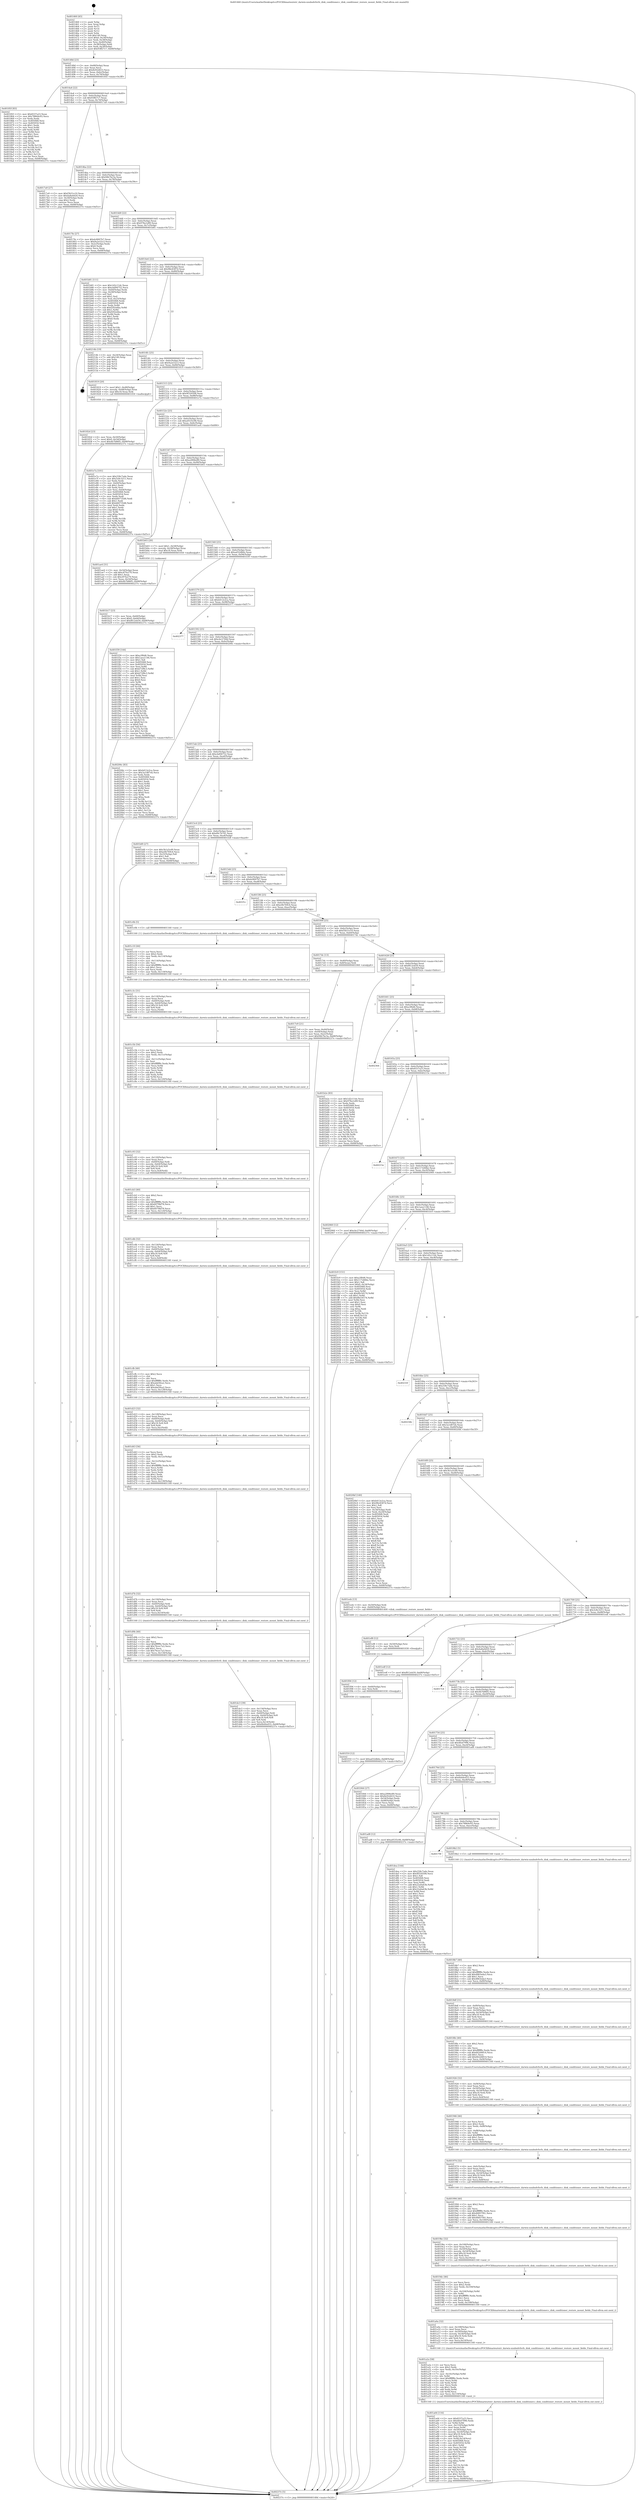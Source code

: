 digraph "0x401460" {
  label = "0x401460 (/mnt/c/Users/mathe/Desktop/tcc/POCII/binaries/extr_darwin-xnubsdvfsvfs_disk_conditioner.c_disk_conditioner_restore_mount_fields_Final-ollvm.out::main(0))"
  labelloc = "t"
  node[shape=record]

  Entry [label="",width=0.3,height=0.3,shape=circle,fillcolor=black,style=filled]
  "0x40148d" [label="{
     0x40148d [23]\l
     | [instrs]\l
     &nbsp;&nbsp;0x40148d \<+3\>: mov -0x68(%rbp),%eax\l
     &nbsp;&nbsp;0x401490 \<+2\>: mov %eax,%ecx\l
     &nbsp;&nbsp;0x401492 \<+6\>: sub $0x8e92d433,%ecx\l
     &nbsp;&nbsp;0x401498 \<+3\>: mov %eax,-0x6c(%rbp)\l
     &nbsp;&nbsp;0x40149b \<+3\>: mov %ecx,-0x70(%rbp)\l
     &nbsp;&nbsp;0x40149e \<+6\>: je 000000000040185f \<main+0x3ff\>\l
  }"]
  "0x40185f" [label="{
     0x40185f [83]\l
     | [instrs]\l
     &nbsp;&nbsp;0x40185f \<+5\>: mov $0x8337a23,%eax\l
     &nbsp;&nbsp;0x401864 \<+5\>: mov $0x78864e93,%ecx\l
     &nbsp;&nbsp;0x401869 \<+2\>: xor %edx,%edx\l
     &nbsp;&nbsp;0x40186b \<+7\>: mov 0x405068,%esi\l
     &nbsp;&nbsp;0x401872 \<+7\>: mov 0x405054,%edi\l
     &nbsp;&nbsp;0x401879 \<+3\>: sub $0x1,%edx\l
     &nbsp;&nbsp;0x40187c \<+3\>: mov %esi,%r8d\l
     &nbsp;&nbsp;0x40187f \<+3\>: add %edx,%r8d\l
     &nbsp;&nbsp;0x401882 \<+4\>: imul %r8d,%esi\l
     &nbsp;&nbsp;0x401886 \<+3\>: and $0x1,%esi\l
     &nbsp;&nbsp;0x401889 \<+3\>: cmp $0x0,%esi\l
     &nbsp;&nbsp;0x40188c \<+4\>: sete %r9b\l
     &nbsp;&nbsp;0x401890 \<+3\>: cmp $0xa,%edi\l
     &nbsp;&nbsp;0x401893 \<+4\>: setl %r10b\l
     &nbsp;&nbsp;0x401897 \<+3\>: mov %r9b,%r11b\l
     &nbsp;&nbsp;0x40189a \<+3\>: and %r10b,%r11b\l
     &nbsp;&nbsp;0x40189d \<+3\>: xor %r10b,%r9b\l
     &nbsp;&nbsp;0x4018a0 \<+3\>: or %r9b,%r11b\l
     &nbsp;&nbsp;0x4018a3 \<+4\>: test $0x1,%r11b\l
     &nbsp;&nbsp;0x4018a7 \<+3\>: cmovne %ecx,%eax\l
     &nbsp;&nbsp;0x4018aa \<+3\>: mov %eax,-0x68(%rbp)\l
     &nbsp;&nbsp;0x4018ad \<+5\>: jmp 000000000040237e \<main+0xf1e\>\l
  }"]
  "0x4014a4" [label="{
     0x4014a4 [22]\l
     | [instrs]\l
     &nbsp;&nbsp;0x4014a4 \<+5\>: jmp 00000000004014a9 \<main+0x49\>\l
     &nbsp;&nbsp;0x4014a9 \<+3\>: mov -0x6c(%rbp),%eax\l
     &nbsp;&nbsp;0x4014ac \<+5\>: sub $0x93ff27c7,%eax\l
     &nbsp;&nbsp;0x4014b1 \<+3\>: mov %eax,-0x74(%rbp)\l
     &nbsp;&nbsp;0x4014b4 \<+6\>: je 00000000004017a9 \<main+0x349\>\l
  }"]
  Exit [label="",width=0.3,height=0.3,shape=circle,fillcolor=black,style=filled,peripheries=2]
  "0x4017a9" [label="{
     0x4017a9 [27]\l
     | [instrs]\l
     &nbsp;&nbsp;0x4017a9 \<+5\>: mov $0xf3b51e10,%eax\l
     &nbsp;&nbsp;0x4017ae \<+5\>: mov $0x4a8a0d20,%ecx\l
     &nbsp;&nbsp;0x4017b3 \<+3\>: mov -0x30(%rbp),%edx\l
     &nbsp;&nbsp;0x4017b6 \<+3\>: cmp $0x2,%edx\l
     &nbsp;&nbsp;0x4017b9 \<+3\>: cmovne %ecx,%eax\l
     &nbsp;&nbsp;0x4017bc \<+3\>: mov %eax,-0x68(%rbp)\l
     &nbsp;&nbsp;0x4017bf \<+5\>: jmp 000000000040237e \<main+0xf1e\>\l
  }"]
  "0x4014ba" [label="{
     0x4014ba [22]\l
     | [instrs]\l
     &nbsp;&nbsp;0x4014ba \<+5\>: jmp 00000000004014bf \<main+0x5f\>\l
     &nbsp;&nbsp;0x4014bf \<+3\>: mov -0x6c(%rbp),%eax\l
     &nbsp;&nbsp;0x4014c2 \<+5\>: sub $0x94b7bc3a,%eax\l
     &nbsp;&nbsp;0x4014c7 \<+3\>: mov %eax,-0x78(%rbp)\l
     &nbsp;&nbsp;0x4014ca \<+6\>: je 00000000004017fe \<main+0x39e\>\l
  }"]
  "0x40237e" [label="{
     0x40237e [5]\l
     | [instrs]\l
     &nbsp;&nbsp;0x40237e \<+5\>: jmp 000000000040148d \<main+0x2d\>\l
  }"]
  "0x401460" [label="{
     0x401460 [45]\l
     | [instrs]\l
     &nbsp;&nbsp;0x401460 \<+1\>: push %rbp\l
     &nbsp;&nbsp;0x401461 \<+3\>: mov %rsp,%rbp\l
     &nbsp;&nbsp;0x401464 \<+2\>: push %r15\l
     &nbsp;&nbsp;0x401466 \<+2\>: push %r14\l
     &nbsp;&nbsp;0x401468 \<+2\>: push %r12\l
     &nbsp;&nbsp;0x40146a \<+1\>: push %rbx\l
     &nbsp;&nbsp;0x40146b \<+7\>: sub $0x140,%rsp\l
     &nbsp;&nbsp;0x401472 \<+7\>: movl $0x0,-0x34(%rbp)\l
     &nbsp;&nbsp;0x401479 \<+3\>: mov %edi,-0x38(%rbp)\l
     &nbsp;&nbsp;0x40147c \<+4\>: mov %rsi,-0x40(%rbp)\l
     &nbsp;&nbsp;0x401480 \<+3\>: mov -0x38(%rbp),%edi\l
     &nbsp;&nbsp;0x401483 \<+3\>: mov %edi,-0x30(%rbp)\l
     &nbsp;&nbsp;0x401486 \<+7\>: movl $0x93ff27c7,-0x68(%rbp)\l
  }"]
  "0x401f10" [label="{
     0x401f10 [12]\l
     | [instrs]\l
     &nbsp;&nbsp;0x401f10 \<+7\>: movl $0xad32db6e,-0x68(%rbp)\l
     &nbsp;&nbsp;0x401f17 \<+5\>: jmp 000000000040237e \<main+0xf1e\>\l
  }"]
  "0x4017fe" [label="{
     0x4017fe [27]\l
     | [instrs]\l
     &nbsp;&nbsp;0x4017fe \<+5\>: mov $0xdc8007b7,%eax\l
     &nbsp;&nbsp;0x401803 \<+5\>: mov $0x9a2e52c3,%ecx\l
     &nbsp;&nbsp;0x401808 \<+3\>: mov -0x2c(%rbp),%edx\l
     &nbsp;&nbsp;0x40180b \<+3\>: cmp $0x0,%edx\l
     &nbsp;&nbsp;0x40180e \<+3\>: cmove %ecx,%eax\l
     &nbsp;&nbsp;0x401811 \<+3\>: mov %eax,-0x68(%rbp)\l
     &nbsp;&nbsp;0x401814 \<+5\>: jmp 000000000040237e \<main+0xf1e\>\l
  }"]
  "0x4014d0" [label="{
     0x4014d0 [22]\l
     | [instrs]\l
     &nbsp;&nbsp;0x4014d0 \<+5\>: jmp 00000000004014d5 \<main+0x75\>\l
     &nbsp;&nbsp;0x4014d5 \<+3\>: mov -0x6c(%rbp),%eax\l
     &nbsp;&nbsp;0x4014d8 \<+5\>: sub $0x978a1e89,%eax\l
     &nbsp;&nbsp;0x4014dd \<+3\>: mov %eax,-0x7c(%rbp)\l
     &nbsp;&nbsp;0x4014e0 \<+6\>: je 0000000000401b81 \<main+0x721\>\l
  }"]
  "0x401f04" [label="{
     0x401f04 [12]\l
     | [instrs]\l
     &nbsp;&nbsp;0x401f04 \<+4\>: mov -0x60(%rbp),%rsi\l
     &nbsp;&nbsp;0x401f08 \<+3\>: mov %rsi,%rdi\l
     &nbsp;&nbsp;0x401f0b \<+5\>: call 0000000000401030 \<free@plt\>\l
     | [calls]\l
     &nbsp;&nbsp;0x401030 \{1\} (unknown)\l
  }"]
  "0x401b81" [label="{
     0x401b81 [111]\l
     | [instrs]\l
     &nbsp;&nbsp;0x401b81 \<+5\>: mov $0x1d2c11dc,%eax\l
     &nbsp;&nbsp;0x401b86 \<+5\>: mov $0xcbd94752,%ecx\l
     &nbsp;&nbsp;0x401b8b \<+3\>: mov -0x64(%rbp),%edx\l
     &nbsp;&nbsp;0x401b8e \<+3\>: cmp -0x58(%rbp),%edx\l
     &nbsp;&nbsp;0x401b91 \<+4\>: setl %sil\l
     &nbsp;&nbsp;0x401b95 \<+4\>: and $0x1,%sil\l
     &nbsp;&nbsp;0x401b99 \<+4\>: mov %sil,-0x25(%rbp)\l
     &nbsp;&nbsp;0x401b9d \<+7\>: mov 0x405068,%edx\l
     &nbsp;&nbsp;0x401ba4 \<+7\>: mov 0x405054,%edi\l
     &nbsp;&nbsp;0x401bab \<+3\>: mov %edx,%r8d\l
     &nbsp;&nbsp;0x401bae \<+7\>: sub $0xf292e6ba,%r8d\l
     &nbsp;&nbsp;0x401bb5 \<+4\>: sub $0x1,%r8d\l
     &nbsp;&nbsp;0x401bb9 \<+7\>: add $0xf292e6ba,%r8d\l
     &nbsp;&nbsp;0x401bc0 \<+4\>: imul %r8d,%edx\l
     &nbsp;&nbsp;0x401bc4 \<+3\>: and $0x1,%edx\l
     &nbsp;&nbsp;0x401bc7 \<+3\>: cmp $0x0,%edx\l
     &nbsp;&nbsp;0x401bca \<+4\>: sete %sil\l
     &nbsp;&nbsp;0x401bce \<+3\>: cmp $0xa,%edi\l
     &nbsp;&nbsp;0x401bd1 \<+4\>: setl %r9b\l
     &nbsp;&nbsp;0x401bd5 \<+3\>: mov %sil,%r10b\l
     &nbsp;&nbsp;0x401bd8 \<+3\>: and %r9b,%r10b\l
     &nbsp;&nbsp;0x401bdb \<+3\>: xor %r9b,%sil\l
     &nbsp;&nbsp;0x401bde \<+3\>: or %sil,%r10b\l
     &nbsp;&nbsp;0x401be1 \<+4\>: test $0x1,%r10b\l
     &nbsp;&nbsp;0x401be5 \<+3\>: cmovne %ecx,%eax\l
     &nbsp;&nbsp;0x401be8 \<+3\>: mov %eax,-0x68(%rbp)\l
     &nbsp;&nbsp;0x401beb \<+5\>: jmp 000000000040237e \<main+0xf1e\>\l
  }"]
  "0x4014e6" [label="{
     0x4014e6 [22]\l
     | [instrs]\l
     &nbsp;&nbsp;0x4014e6 \<+5\>: jmp 00000000004014eb \<main+0x8b\>\l
     &nbsp;&nbsp;0x4014eb \<+3\>: mov -0x6c(%rbp),%eax\l
     &nbsp;&nbsp;0x4014ee \<+5\>: sub $0x98e4587d,%eax\l
     &nbsp;&nbsp;0x4014f3 \<+3\>: mov %eax,-0x80(%rbp)\l
     &nbsp;&nbsp;0x4014f6 \<+6\>: je 000000000040214b \<main+0xceb\>\l
  }"]
  "0x401ef8" [label="{
     0x401ef8 [12]\l
     | [instrs]\l
     &nbsp;&nbsp;0x401ef8 \<+4\>: mov -0x50(%rbp),%rsi\l
     &nbsp;&nbsp;0x401efc \<+3\>: mov %rsi,%rdi\l
     &nbsp;&nbsp;0x401eff \<+5\>: call 0000000000401030 \<free@plt\>\l
     | [calls]\l
     &nbsp;&nbsp;0x401030 \{1\} (unknown)\l
  }"]
  "0x40214b" [label="{
     0x40214b [19]\l
     | [instrs]\l
     &nbsp;&nbsp;0x40214b \<+3\>: mov -0x24(%rbp),%eax\l
     &nbsp;&nbsp;0x40214e \<+7\>: add $0x140,%rsp\l
     &nbsp;&nbsp;0x402155 \<+1\>: pop %rbx\l
     &nbsp;&nbsp;0x402156 \<+2\>: pop %r12\l
     &nbsp;&nbsp;0x402158 \<+2\>: pop %r14\l
     &nbsp;&nbsp;0x40215a \<+2\>: pop %r15\l
     &nbsp;&nbsp;0x40215c \<+1\>: pop %rbp\l
     &nbsp;&nbsp;0x40215d \<+1\>: ret\l
  }"]
  "0x4014fc" [label="{
     0x4014fc [25]\l
     | [instrs]\l
     &nbsp;&nbsp;0x4014fc \<+5\>: jmp 0000000000401501 \<main+0xa1\>\l
     &nbsp;&nbsp;0x401501 \<+3\>: mov -0x6c(%rbp),%eax\l
     &nbsp;&nbsp;0x401504 \<+5\>: sub $0x9a2e52c3,%eax\l
     &nbsp;&nbsp;0x401509 \<+6\>: mov %eax,-0x84(%rbp)\l
     &nbsp;&nbsp;0x40150f \<+6\>: je 0000000000401819 \<main+0x3b9\>\l
  }"]
  "0x401dc3" [label="{
     0x401dc3 [39]\l
     | [instrs]\l
     &nbsp;&nbsp;0x401dc3 \<+6\>: mov -0x134(%rbp),%ecx\l
     &nbsp;&nbsp;0x401dc9 \<+3\>: imul %eax,%ecx\l
     &nbsp;&nbsp;0x401dcc \<+4\>: mov -0x60(%rbp),%rdi\l
     &nbsp;&nbsp;0x401dd0 \<+4\>: movslq -0x64(%rbp),%r8\l
     &nbsp;&nbsp;0x401dd4 \<+4\>: imul $0x18,%r8,%r8\l
     &nbsp;&nbsp;0x401dd8 \<+3\>: add %r8,%rdi\l
     &nbsp;&nbsp;0x401ddb \<+3\>: mov %ecx,0x14(%rdi)\l
     &nbsp;&nbsp;0x401dde \<+7\>: movl $0x6b44ed33,-0x68(%rbp)\l
     &nbsp;&nbsp;0x401de5 \<+5\>: jmp 000000000040237e \<main+0xf1e\>\l
  }"]
  "0x401819" [label="{
     0x401819 [20]\l
     | [instrs]\l
     &nbsp;&nbsp;0x401819 \<+7\>: movl $0x1,-0x48(%rbp)\l
     &nbsp;&nbsp;0x401820 \<+4\>: movslq -0x48(%rbp),%rax\l
     &nbsp;&nbsp;0x401824 \<+4\>: imul $0x18,%rax,%rdi\l
     &nbsp;&nbsp;0x401828 \<+5\>: call 0000000000401050 \<malloc@plt\>\l
     | [calls]\l
     &nbsp;&nbsp;0x401050 \{1\} (unknown)\l
  }"]
  "0x401515" [label="{
     0x401515 [25]\l
     | [instrs]\l
     &nbsp;&nbsp;0x401515 \<+5\>: jmp 000000000040151a \<main+0xba\>\l
     &nbsp;&nbsp;0x40151a \<+3\>: mov -0x6c(%rbp),%eax\l
     &nbsp;&nbsp;0x40151d \<+5\>: sub $0x9f320508,%eax\l
     &nbsp;&nbsp;0x401522 \<+6\>: mov %eax,-0x88(%rbp)\l
     &nbsp;&nbsp;0x401528 \<+6\>: je 0000000000401e7a \<main+0xa1a\>\l
  }"]
  "0x401d9b" [label="{
     0x401d9b [40]\l
     | [instrs]\l
     &nbsp;&nbsp;0x401d9b \<+5\>: mov $0x2,%ecx\l
     &nbsp;&nbsp;0x401da0 \<+1\>: cltd\l
     &nbsp;&nbsp;0x401da1 \<+2\>: idiv %ecx\l
     &nbsp;&nbsp;0x401da3 \<+6\>: imul $0xfffffffe,%edx,%ecx\l
     &nbsp;&nbsp;0x401da9 \<+6\>: add $0x76cec7a3,%ecx\l
     &nbsp;&nbsp;0x401daf \<+3\>: add $0x1,%ecx\l
     &nbsp;&nbsp;0x401db2 \<+6\>: sub $0x76cec7a3,%ecx\l
     &nbsp;&nbsp;0x401db8 \<+6\>: mov %ecx,-0x134(%rbp)\l
     &nbsp;&nbsp;0x401dbe \<+5\>: call 0000000000401160 \<next_i\>\l
     | [calls]\l
     &nbsp;&nbsp;0x401160 \{1\} (/mnt/c/Users/mathe/Desktop/tcc/POCII/binaries/extr_darwin-xnubsdvfsvfs_disk_conditioner.c_disk_conditioner_restore_mount_fields_Final-ollvm.out::next_i)\l
  }"]
  "0x401e7a" [label="{
     0x401e7a [101]\l
     | [instrs]\l
     &nbsp;&nbsp;0x401e7a \<+5\>: mov $0x258c7ade,%eax\l
     &nbsp;&nbsp;0x401e7f \<+5\>: mov $0x3c8c3211,%ecx\l
     &nbsp;&nbsp;0x401e84 \<+2\>: xor %edx,%edx\l
     &nbsp;&nbsp;0x401e86 \<+3\>: mov -0x64(%rbp),%esi\l
     &nbsp;&nbsp;0x401e89 \<+3\>: sub $0x1,%edx\l
     &nbsp;&nbsp;0x401e8c \<+2\>: sub %edx,%esi\l
     &nbsp;&nbsp;0x401e8e \<+3\>: mov %esi,-0x64(%rbp)\l
     &nbsp;&nbsp;0x401e91 \<+7\>: mov 0x405068,%edx\l
     &nbsp;&nbsp;0x401e98 \<+7\>: mov 0x405054,%esi\l
     &nbsp;&nbsp;0x401e9f \<+2\>: mov %edx,%edi\l
     &nbsp;&nbsp;0x401ea1 \<+6\>: sub $0xb60735d6,%edi\l
     &nbsp;&nbsp;0x401ea7 \<+3\>: sub $0x1,%edi\l
     &nbsp;&nbsp;0x401eaa \<+6\>: add $0xb60735d6,%edi\l
     &nbsp;&nbsp;0x401eb0 \<+3\>: imul %edi,%edx\l
     &nbsp;&nbsp;0x401eb3 \<+3\>: and $0x1,%edx\l
     &nbsp;&nbsp;0x401eb6 \<+3\>: cmp $0x0,%edx\l
     &nbsp;&nbsp;0x401eb9 \<+4\>: sete %r8b\l
     &nbsp;&nbsp;0x401ebd \<+3\>: cmp $0xa,%esi\l
     &nbsp;&nbsp;0x401ec0 \<+4\>: setl %r9b\l
     &nbsp;&nbsp;0x401ec4 \<+3\>: mov %r8b,%r10b\l
     &nbsp;&nbsp;0x401ec7 \<+3\>: and %r9b,%r10b\l
     &nbsp;&nbsp;0x401eca \<+3\>: xor %r9b,%r8b\l
     &nbsp;&nbsp;0x401ecd \<+3\>: or %r8b,%r10b\l
     &nbsp;&nbsp;0x401ed0 \<+4\>: test $0x1,%r10b\l
     &nbsp;&nbsp;0x401ed4 \<+3\>: cmovne %ecx,%eax\l
     &nbsp;&nbsp;0x401ed7 \<+3\>: mov %eax,-0x68(%rbp)\l
     &nbsp;&nbsp;0x401eda \<+5\>: jmp 000000000040237e \<main+0xf1e\>\l
  }"]
  "0x40152e" [label="{
     0x40152e [25]\l
     | [instrs]\l
     &nbsp;&nbsp;0x40152e \<+5\>: jmp 0000000000401533 \<main+0xd3\>\l
     &nbsp;&nbsp;0x401533 \<+3\>: mov -0x6c(%rbp),%eax\l
     &nbsp;&nbsp;0x401536 \<+5\>: sub $0xa0535c06,%eax\l
     &nbsp;&nbsp;0x40153b \<+6\>: mov %eax,-0x8c(%rbp)\l
     &nbsp;&nbsp;0x401541 \<+6\>: je 0000000000401ae4 \<main+0x684\>\l
  }"]
  "0x401d7b" [label="{
     0x401d7b [32]\l
     | [instrs]\l
     &nbsp;&nbsp;0x401d7b \<+6\>: mov -0x130(%rbp),%ecx\l
     &nbsp;&nbsp;0x401d81 \<+3\>: imul %eax,%ecx\l
     &nbsp;&nbsp;0x401d84 \<+4\>: mov -0x60(%rbp),%rdi\l
     &nbsp;&nbsp;0x401d88 \<+4\>: movslq -0x64(%rbp),%r8\l
     &nbsp;&nbsp;0x401d8c \<+4\>: imul $0x18,%r8,%r8\l
     &nbsp;&nbsp;0x401d90 \<+3\>: add %r8,%rdi\l
     &nbsp;&nbsp;0x401d93 \<+3\>: mov %ecx,0x10(%rdi)\l
     &nbsp;&nbsp;0x401d96 \<+5\>: call 0000000000401160 \<next_i\>\l
     | [calls]\l
     &nbsp;&nbsp;0x401160 \{1\} (/mnt/c/Users/mathe/Desktop/tcc/POCII/binaries/extr_darwin-xnubsdvfsvfs_disk_conditioner.c_disk_conditioner_restore_mount_fields_Final-ollvm.out::next_i)\l
  }"]
  "0x401ae4" [label="{
     0x401ae4 [31]\l
     | [instrs]\l
     &nbsp;&nbsp;0x401ae4 \<+3\>: mov -0x54(%rbp),%eax\l
     &nbsp;&nbsp;0x401ae7 \<+5\>: add $0xc87fa270,%eax\l
     &nbsp;&nbsp;0x401aec \<+3\>: add $0x1,%eax\l
     &nbsp;&nbsp;0x401aef \<+5\>: sub $0xc87fa270,%eax\l
     &nbsp;&nbsp;0x401af4 \<+3\>: mov %eax,-0x54(%rbp)\l
     &nbsp;&nbsp;0x401af7 \<+7\>: movl $0x4b7b86f5,-0x68(%rbp)\l
     &nbsp;&nbsp;0x401afe \<+5\>: jmp 000000000040237e \<main+0xf1e\>\l
  }"]
  "0x401547" [label="{
     0x401547 [25]\l
     | [instrs]\l
     &nbsp;&nbsp;0x401547 \<+5\>: jmp 000000000040154c \<main+0xec\>\l
     &nbsp;&nbsp;0x40154c \<+3\>: mov -0x6c(%rbp),%eax\l
     &nbsp;&nbsp;0x40154f \<+5\>: sub $0xa2896e89,%eax\l
     &nbsp;&nbsp;0x401554 \<+6\>: mov %eax,-0x90(%rbp)\l
     &nbsp;&nbsp;0x40155a \<+6\>: je 0000000000401b03 \<main+0x6a3\>\l
  }"]
  "0x401d43" [label="{
     0x401d43 [56]\l
     | [instrs]\l
     &nbsp;&nbsp;0x401d43 \<+2\>: xor %ecx,%ecx\l
     &nbsp;&nbsp;0x401d45 \<+5\>: mov $0x2,%edx\l
     &nbsp;&nbsp;0x401d4a \<+6\>: mov %edx,-0x12c(%rbp)\l
     &nbsp;&nbsp;0x401d50 \<+1\>: cltd\l
     &nbsp;&nbsp;0x401d51 \<+6\>: mov -0x12c(%rbp),%esi\l
     &nbsp;&nbsp;0x401d57 \<+2\>: idiv %esi\l
     &nbsp;&nbsp;0x401d59 \<+6\>: imul $0xfffffffe,%edx,%edx\l
     &nbsp;&nbsp;0x401d5f \<+3\>: mov %ecx,%r9d\l
     &nbsp;&nbsp;0x401d62 \<+3\>: sub %edx,%r9d\l
     &nbsp;&nbsp;0x401d65 \<+2\>: mov %ecx,%edx\l
     &nbsp;&nbsp;0x401d67 \<+3\>: sub $0x1,%edx\l
     &nbsp;&nbsp;0x401d6a \<+3\>: add %edx,%r9d\l
     &nbsp;&nbsp;0x401d6d \<+3\>: sub %r9d,%ecx\l
     &nbsp;&nbsp;0x401d70 \<+6\>: mov %ecx,-0x130(%rbp)\l
     &nbsp;&nbsp;0x401d76 \<+5\>: call 0000000000401160 \<next_i\>\l
     | [calls]\l
     &nbsp;&nbsp;0x401160 \{1\} (/mnt/c/Users/mathe/Desktop/tcc/POCII/binaries/extr_darwin-xnubsdvfsvfs_disk_conditioner.c_disk_conditioner_restore_mount_fields_Final-ollvm.out::next_i)\l
  }"]
  "0x401b03" [label="{
     0x401b03 [20]\l
     | [instrs]\l
     &nbsp;&nbsp;0x401b03 \<+7\>: movl $0x1,-0x58(%rbp)\l
     &nbsp;&nbsp;0x401b0a \<+4\>: movslq -0x58(%rbp),%rax\l
     &nbsp;&nbsp;0x401b0e \<+4\>: imul $0x18,%rax,%rdi\l
     &nbsp;&nbsp;0x401b12 \<+5\>: call 0000000000401050 \<malloc@plt\>\l
     | [calls]\l
     &nbsp;&nbsp;0x401050 \{1\} (unknown)\l
  }"]
  "0x401560" [label="{
     0x401560 [25]\l
     | [instrs]\l
     &nbsp;&nbsp;0x401560 \<+5\>: jmp 0000000000401565 \<main+0x105\>\l
     &nbsp;&nbsp;0x401565 \<+3\>: mov -0x6c(%rbp),%eax\l
     &nbsp;&nbsp;0x401568 \<+5\>: sub $0xad32db6e,%eax\l
     &nbsp;&nbsp;0x40156d \<+6\>: mov %eax,-0x94(%rbp)\l
     &nbsp;&nbsp;0x401573 \<+6\>: je 0000000000401f39 \<main+0xad9\>\l
  }"]
  "0x401d23" [label="{
     0x401d23 [32]\l
     | [instrs]\l
     &nbsp;&nbsp;0x401d23 \<+6\>: mov -0x128(%rbp),%ecx\l
     &nbsp;&nbsp;0x401d29 \<+3\>: imul %eax,%ecx\l
     &nbsp;&nbsp;0x401d2c \<+4\>: mov -0x60(%rbp),%rdi\l
     &nbsp;&nbsp;0x401d30 \<+4\>: movslq -0x64(%rbp),%r8\l
     &nbsp;&nbsp;0x401d34 \<+4\>: imul $0x18,%r8,%r8\l
     &nbsp;&nbsp;0x401d38 \<+3\>: add %r8,%rdi\l
     &nbsp;&nbsp;0x401d3b \<+3\>: mov %ecx,0xc(%rdi)\l
     &nbsp;&nbsp;0x401d3e \<+5\>: call 0000000000401160 \<next_i\>\l
     | [calls]\l
     &nbsp;&nbsp;0x401160 \{1\} (/mnt/c/Users/mathe/Desktop/tcc/POCII/binaries/extr_darwin-xnubsdvfsvfs_disk_conditioner.c_disk_conditioner_restore_mount_fields_Final-ollvm.out::next_i)\l
  }"]
  "0x401f39" [label="{
     0x401f39 [144]\l
     | [instrs]\l
     &nbsp;&nbsp;0x401f39 \<+5\>: mov $0xa3f6d6,%eax\l
     &nbsp;&nbsp;0x401f3e \<+5\>: mov $0x1aea1146,%ecx\l
     &nbsp;&nbsp;0x401f43 \<+2\>: mov $0x1,%dl\l
     &nbsp;&nbsp;0x401f45 \<+7\>: mov 0x405068,%esi\l
     &nbsp;&nbsp;0x401f4c \<+7\>: mov 0x405054,%edi\l
     &nbsp;&nbsp;0x401f53 \<+3\>: mov %esi,%r8d\l
     &nbsp;&nbsp;0x401f56 \<+7\>: sub $0xb72f8c3,%r8d\l
     &nbsp;&nbsp;0x401f5d \<+4\>: sub $0x1,%r8d\l
     &nbsp;&nbsp;0x401f61 \<+7\>: add $0xb72f8c3,%r8d\l
     &nbsp;&nbsp;0x401f68 \<+4\>: imul %r8d,%esi\l
     &nbsp;&nbsp;0x401f6c \<+3\>: and $0x1,%esi\l
     &nbsp;&nbsp;0x401f6f \<+3\>: cmp $0x0,%esi\l
     &nbsp;&nbsp;0x401f72 \<+4\>: sete %r9b\l
     &nbsp;&nbsp;0x401f76 \<+3\>: cmp $0xa,%edi\l
     &nbsp;&nbsp;0x401f79 \<+4\>: setl %r10b\l
     &nbsp;&nbsp;0x401f7d \<+3\>: mov %r9b,%r11b\l
     &nbsp;&nbsp;0x401f80 \<+4\>: xor $0xff,%r11b\l
     &nbsp;&nbsp;0x401f84 \<+3\>: mov %r10b,%bl\l
     &nbsp;&nbsp;0x401f87 \<+3\>: xor $0xff,%bl\l
     &nbsp;&nbsp;0x401f8a \<+3\>: xor $0x0,%dl\l
     &nbsp;&nbsp;0x401f8d \<+3\>: mov %r11b,%r14b\l
     &nbsp;&nbsp;0x401f90 \<+4\>: and $0x0,%r14b\l
     &nbsp;&nbsp;0x401f94 \<+3\>: and %dl,%r9b\l
     &nbsp;&nbsp;0x401f97 \<+3\>: mov %bl,%r15b\l
     &nbsp;&nbsp;0x401f9a \<+4\>: and $0x0,%r15b\l
     &nbsp;&nbsp;0x401f9e \<+3\>: and %dl,%r10b\l
     &nbsp;&nbsp;0x401fa1 \<+3\>: or %r9b,%r14b\l
     &nbsp;&nbsp;0x401fa4 \<+3\>: or %r10b,%r15b\l
     &nbsp;&nbsp;0x401fa7 \<+3\>: xor %r15b,%r14b\l
     &nbsp;&nbsp;0x401faa \<+3\>: or %bl,%r11b\l
     &nbsp;&nbsp;0x401fad \<+4\>: xor $0xff,%r11b\l
     &nbsp;&nbsp;0x401fb1 \<+3\>: or $0x0,%dl\l
     &nbsp;&nbsp;0x401fb4 \<+3\>: and %dl,%r11b\l
     &nbsp;&nbsp;0x401fb7 \<+3\>: or %r11b,%r14b\l
     &nbsp;&nbsp;0x401fba \<+4\>: test $0x1,%r14b\l
     &nbsp;&nbsp;0x401fbe \<+3\>: cmovne %ecx,%eax\l
     &nbsp;&nbsp;0x401fc1 \<+3\>: mov %eax,-0x68(%rbp)\l
     &nbsp;&nbsp;0x401fc4 \<+5\>: jmp 000000000040237e \<main+0xf1e\>\l
  }"]
  "0x401579" [label="{
     0x401579 [25]\l
     | [instrs]\l
     &nbsp;&nbsp;0x401579 \<+5\>: jmp 000000000040157e \<main+0x11e\>\l
     &nbsp;&nbsp;0x40157e \<+3\>: mov -0x6c(%rbp),%eax\l
     &nbsp;&nbsp;0x401581 \<+5\>: sub $0xb412e2ca,%eax\l
     &nbsp;&nbsp;0x401586 \<+6\>: mov %eax,-0x98(%rbp)\l
     &nbsp;&nbsp;0x40158c \<+6\>: je 0000000000402377 \<main+0xf17\>\l
  }"]
  "0x401cfb" [label="{
     0x401cfb [40]\l
     | [instrs]\l
     &nbsp;&nbsp;0x401cfb \<+5\>: mov $0x2,%ecx\l
     &nbsp;&nbsp;0x401d00 \<+1\>: cltd\l
     &nbsp;&nbsp;0x401d01 \<+2\>: idiv %ecx\l
     &nbsp;&nbsp;0x401d03 \<+6\>: imul $0xfffffffe,%edx,%ecx\l
     &nbsp;&nbsp;0x401d09 \<+6\>: sub $0xabd3fea2,%ecx\l
     &nbsp;&nbsp;0x401d0f \<+3\>: add $0x1,%ecx\l
     &nbsp;&nbsp;0x401d12 \<+6\>: add $0xabd3fea2,%ecx\l
     &nbsp;&nbsp;0x401d18 \<+6\>: mov %ecx,-0x128(%rbp)\l
     &nbsp;&nbsp;0x401d1e \<+5\>: call 0000000000401160 \<next_i\>\l
     | [calls]\l
     &nbsp;&nbsp;0x401160 \{1\} (/mnt/c/Users/mathe/Desktop/tcc/POCII/binaries/extr_darwin-xnubsdvfsvfs_disk_conditioner.c_disk_conditioner_restore_mount_fields_Final-ollvm.out::next_i)\l
  }"]
  "0x402377" [label="{
     0x402377\l
  }", style=dashed]
  "0x401592" [label="{
     0x401592 [25]\l
     | [instrs]\l
     &nbsp;&nbsp;0x401592 \<+5\>: jmp 0000000000401597 \<main+0x137\>\l
     &nbsp;&nbsp;0x401597 \<+3\>: mov -0x6c(%rbp),%eax\l
     &nbsp;&nbsp;0x40159a \<+5\>: sub $0xcbc2744d,%eax\l
     &nbsp;&nbsp;0x40159f \<+6\>: mov %eax,-0x9c(%rbp)\l
     &nbsp;&nbsp;0x4015a5 \<+6\>: je 000000000040206c \<main+0xc0c\>\l
  }"]
  "0x401cdb" [label="{
     0x401cdb [32]\l
     | [instrs]\l
     &nbsp;&nbsp;0x401cdb \<+6\>: mov -0x124(%rbp),%ecx\l
     &nbsp;&nbsp;0x401ce1 \<+3\>: imul %eax,%ecx\l
     &nbsp;&nbsp;0x401ce4 \<+4\>: mov -0x60(%rbp),%rdi\l
     &nbsp;&nbsp;0x401ce8 \<+4\>: movslq -0x64(%rbp),%r8\l
     &nbsp;&nbsp;0x401cec \<+4\>: imul $0x18,%r8,%r8\l
     &nbsp;&nbsp;0x401cf0 \<+3\>: add %r8,%rdi\l
     &nbsp;&nbsp;0x401cf3 \<+3\>: mov %ecx,0x8(%rdi)\l
     &nbsp;&nbsp;0x401cf6 \<+5\>: call 0000000000401160 \<next_i\>\l
     | [calls]\l
     &nbsp;&nbsp;0x401160 \{1\} (/mnt/c/Users/mathe/Desktop/tcc/POCII/binaries/extr_darwin-xnubsdvfsvfs_disk_conditioner.c_disk_conditioner_restore_mount_fields_Final-ollvm.out::next_i)\l
  }"]
  "0x40206c" [label="{
     0x40206c [83]\l
     | [instrs]\l
     &nbsp;&nbsp;0x40206c \<+5\>: mov $0xb412e2ca,%eax\l
     &nbsp;&nbsp;0x402071 \<+5\>: mov $0x3a1d87eb,%ecx\l
     &nbsp;&nbsp;0x402076 \<+2\>: xor %edx,%edx\l
     &nbsp;&nbsp;0x402078 \<+7\>: mov 0x405068,%esi\l
     &nbsp;&nbsp;0x40207f \<+7\>: mov 0x405054,%edi\l
     &nbsp;&nbsp;0x402086 \<+3\>: sub $0x1,%edx\l
     &nbsp;&nbsp;0x402089 \<+3\>: mov %esi,%r8d\l
     &nbsp;&nbsp;0x40208c \<+3\>: add %edx,%r8d\l
     &nbsp;&nbsp;0x40208f \<+4\>: imul %r8d,%esi\l
     &nbsp;&nbsp;0x402093 \<+3\>: and $0x1,%esi\l
     &nbsp;&nbsp;0x402096 \<+3\>: cmp $0x0,%esi\l
     &nbsp;&nbsp;0x402099 \<+4\>: sete %r9b\l
     &nbsp;&nbsp;0x40209d \<+3\>: cmp $0xa,%edi\l
     &nbsp;&nbsp;0x4020a0 \<+4\>: setl %r10b\l
     &nbsp;&nbsp;0x4020a4 \<+3\>: mov %r9b,%r11b\l
     &nbsp;&nbsp;0x4020a7 \<+3\>: and %r10b,%r11b\l
     &nbsp;&nbsp;0x4020aa \<+3\>: xor %r10b,%r9b\l
     &nbsp;&nbsp;0x4020ad \<+3\>: or %r9b,%r11b\l
     &nbsp;&nbsp;0x4020b0 \<+4\>: test $0x1,%r11b\l
     &nbsp;&nbsp;0x4020b4 \<+3\>: cmovne %ecx,%eax\l
     &nbsp;&nbsp;0x4020b7 \<+3\>: mov %eax,-0x68(%rbp)\l
     &nbsp;&nbsp;0x4020ba \<+5\>: jmp 000000000040237e \<main+0xf1e\>\l
  }"]
  "0x4015ab" [label="{
     0x4015ab [25]\l
     | [instrs]\l
     &nbsp;&nbsp;0x4015ab \<+5\>: jmp 00000000004015b0 \<main+0x150\>\l
     &nbsp;&nbsp;0x4015b0 \<+3\>: mov -0x6c(%rbp),%eax\l
     &nbsp;&nbsp;0x4015b3 \<+5\>: sub $0xcbd94752,%eax\l
     &nbsp;&nbsp;0x4015b8 \<+6\>: mov %eax,-0xa0(%rbp)\l
     &nbsp;&nbsp;0x4015be \<+6\>: je 0000000000401bf0 \<main+0x790\>\l
  }"]
  "0x401cb3" [label="{
     0x401cb3 [40]\l
     | [instrs]\l
     &nbsp;&nbsp;0x401cb3 \<+5\>: mov $0x2,%ecx\l
     &nbsp;&nbsp;0x401cb8 \<+1\>: cltd\l
     &nbsp;&nbsp;0x401cb9 \<+2\>: idiv %ecx\l
     &nbsp;&nbsp;0x401cbb \<+6\>: imul $0xfffffffe,%edx,%ecx\l
     &nbsp;&nbsp;0x401cc1 \<+6\>: sub $0x6079bf78,%ecx\l
     &nbsp;&nbsp;0x401cc7 \<+3\>: add $0x1,%ecx\l
     &nbsp;&nbsp;0x401cca \<+6\>: add $0x6079bf78,%ecx\l
     &nbsp;&nbsp;0x401cd0 \<+6\>: mov %ecx,-0x124(%rbp)\l
     &nbsp;&nbsp;0x401cd6 \<+5\>: call 0000000000401160 \<next_i\>\l
     | [calls]\l
     &nbsp;&nbsp;0x401160 \{1\} (/mnt/c/Users/mathe/Desktop/tcc/POCII/binaries/extr_darwin-xnubsdvfsvfs_disk_conditioner.c_disk_conditioner_restore_mount_fields_Final-ollvm.out::next_i)\l
  }"]
  "0x401bf0" [label="{
     0x401bf0 [27]\l
     | [instrs]\l
     &nbsp;&nbsp;0x401bf0 \<+5\>: mov $0x3b1a5cd9,%eax\l
     &nbsp;&nbsp;0x401bf5 \<+5\>: mov $0xe0b769c4,%ecx\l
     &nbsp;&nbsp;0x401bfa \<+3\>: mov -0x25(%rbp),%dl\l
     &nbsp;&nbsp;0x401bfd \<+3\>: test $0x1,%dl\l
     &nbsp;&nbsp;0x401c00 \<+3\>: cmovne %ecx,%eax\l
     &nbsp;&nbsp;0x401c03 \<+3\>: mov %eax,-0x68(%rbp)\l
     &nbsp;&nbsp;0x401c06 \<+5\>: jmp 000000000040237e \<main+0xf1e\>\l
  }"]
  "0x4015c4" [label="{
     0x4015c4 [25]\l
     | [instrs]\l
     &nbsp;&nbsp;0x4015c4 \<+5\>: jmp 00000000004015c9 \<main+0x169\>\l
     &nbsp;&nbsp;0x4015c9 \<+3\>: mov -0x6c(%rbp),%eax\l
     &nbsp;&nbsp;0x4015cc \<+5\>: sub $0xd9c7b7d1,%eax\l
     &nbsp;&nbsp;0x4015d1 \<+6\>: mov %eax,-0xa4(%rbp)\l
     &nbsp;&nbsp;0x4015d7 \<+6\>: je 0000000000401f28 \<main+0xac8\>\l
  }"]
  "0x401c93" [label="{
     0x401c93 [32]\l
     | [instrs]\l
     &nbsp;&nbsp;0x401c93 \<+6\>: mov -0x120(%rbp),%ecx\l
     &nbsp;&nbsp;0x401c99 \<+3\>: imul %eax,%ecx\l
     &nbsp;&nbsp;0x401c9c \<+4\>: mov -0x60(%rbp),%rdi\l
     &nbsp;&nbsp;0x401ca0 \<+4\>: movslq -0x64(%rbp),%r8\l
     &nbsp;&nbsp;0x401ca4 \<+4\>: imul $0x18,%r8,%r8\l
     &nbsp;&nbsp;0x401ca8 \<+3\>: add %r8,%rdi\l
     &nbsp;&nbsp;0x401cab \<+3\>: mov %ecx,0x4(%rdi)\l
     &nbsp;&nbsp;0x401cae \<+5\>: call 0000000000401160 \<next_i\>\l
     | [calls]\l
     &nbsp;&nbsp;0x401160 \{1\} (/mnt/c/Users/mathe/Desktop/tcc/POCII/binaries/extr_darwin-xnubsdvfsvfs_disk_conditioner.c_disk_conditioner_restore_mount_fields_Final-ollvm.out::next_i)\l
  }"]
  "0x401f28" [label="{
     0x401f28\l
  }", style=dashed]
  "0x4015dd" [label="{
     0x4015dd [25]\l
     | [instrs]\l
     &nbsp;&nbsp;0x4015dd \<+5\>: jmp 00000000004015e2 \<main+0x182\>\l
     &nbsp;&nbsp;0x4015e2 \<+3\>: mov -0x6c(%rbp),%eax\l
     &nbsp;&nbsp;0x4015e5 \<+5\>: sub $0xdc8007b7,%eax\l
     &nbsp;&nbsp;0x4015ea \<+6\>: mov %eax,-0xa8(%rbp)\l
     &nbsp;&nbsp;0x4015f0 \<+6\>: je 0000000000401f1c \<main+0xabc\>\l
  }"]
  "0x401c5b" [label="{
     0x401c5b [56]\l
     | [instrs]\l
     &nbsp;&nbsp;0x401c5b \<+2\>: xor %ecx,%ecx\l
     &nbsp;&nbsp;0x401c5d \<+5\>: mov $0x2,%edx\l
     &nbsp;&nbsp;0x401c62 \<+6\>: mov %edx,-0x11c(%rbp)\l
     &nbsp;&nbsp;0x401c68 \<+1\>: cltd\l
     &nbsp;&nbsp;0x401c69 \<+6\>: mov -0x11c(%rbp),%esi\l
     &nbsp;&nbsp;0x401c6f \<+2\>: idiv %esi\l
     &nbsp;&nbsp;0x401c71 \<+6\>: imul $0xfffffffe,%edx,%edx\l
     &nbsp;&nbsp;0x401c77 \<+3\>: mov %ecx,%r9d\l
     &nbsp;&nbsp;0x401c7a \<+3\>: sub %edx,%r9d\l
     &nbsp;&nbsp;0x401c7d \<+2\>: mov %ecx,%edx\l
     &nbsp;&nbsp;0x401c7f \<+3\>: sub $0x1,%edx\l
     &nbsp;&nbsp;0x401c82 \<+3\>: add %edx,%r9d\l
     &nbsp;&nbsp;0x401c85 \<+3\>: sub %r9d,%ecx\l
     &nbsp;&nbsp;0x401c88 \<+6\>: mov %ecx,-0x120(%rbp)\l
     &nbsp;&nbsp;0x401c8e \<+5\>: call 0000000000401160 \<next_i\>\l
     | [calls]\l
     &nbsp;&nbsp;0x401160 \{1\} (/mnt/c/Users/mathe/Desktop/tcc/POCII/binaries/extr_darwin-xnubsdvfsvfs_disk_conditioner.c_disk_conditioner_restore_mount_fields_Final-ollvm.out::next_i)\l
  }"]
  "0x401f1c" [label="{
     0x401f1c\l
  }", style=dashed]
  "0x4015f6" [label="{
     0x4015f6 [25]\l
     | [instrs]\l
     &nbsp;&nbsp;0x4015f6 \<+5\>: jmp 00000000004015fb \<main+0x19b\>\l
     &nbsp;&nbsp;0x4015fb \<+3\>: mov -0x6c(%rbp),%eax\l
     &nbsp;&nbsp;0x4015fe \<+5\>: sub $0xe0b769c4,%eax\l
     &nbsp;&nbsp;0x401603 \<+6\>: mov %eax,-0xac(%rbp)\l
     &nbsp;&nbsp;0x401609 \<+6\>: je 0000000000401c0b \<main+0x7ab\>\l
  }"]
  "0x401c3c" [label="{
     0x401c3c [31]\l
     | [instrs]\l
     &nbsp;&nbsp;0x401c3c \<+6\>: mov -0x118(%rbp),%ecx\l
     &nbsp;&nbsp;0x401c42 \<+3\>: imul %eax,%ecx\l
     &nbsp;&nbsp;0x401c45 \<+4\>: mov -0x60(%rbp),%rdi\l
     &nbsp;&nbsp;0x401c49 \<+4\>: movslq -0x64(%rbp),%r8\l
     &nbsp;&nbsp;0x401c4d \<+4\>: imul $0x18,%r8,%r8\l
     &nbsp;&nbsp;0x401c51 \<+3\>: add %r8,%rdi\l
     &nbsp;&nbsp;0x401c54 \<+2\>: mov %ecx,(%rdi)\l
     &nbsp;&nbsp;0x401c56 \<+5\>: call 0000000000401160 \<next_i\>\l
     | [calls]\l
     &nbsp;&nbsp;0x401160 \{1\} (/mnt/c/Users/mathe/Desktop/tcc/POCII/binaries/extr_darwin-xnubsdvfsvfs_disk_conditioner.c_disk_conditioner_restore_mount_fields_Final-ollvm.out::next_i)\l
  }"]
  "0x401c0b" [label="{
     0x401c0b [5]\l
     | [instrs]\l
     &nbsp;&nbsp;0x401c0b \<+5\>: call 0000000000401160 \<next_i\>\l
     | [calls]\l
     &nbsp;&nbsp;0x401160 \{1\} (/mnt/c/Users/mathe/Desktop/tcc/POCII/binaries/extr_darwin-xnubsdvfsvfs_disk_conditioner.c_disk_conditioner_restore_mount_fields_Final-ollvm.out::next_i)\l
  }"]
  "0x40160f" [label="{
     0x40160f [25]\l
     | [instrs]\l
     &nbsp;&nbsp;0x40160f \<+5\>: jmp 0000000000401614 \<main+0x1b4\>\l
     &nbsp;&nbsp;0x401614 \<+3\>: mov -0x6c(%rbp),%eax\l
     &nbsp;&nbsp;0x401617 \<+5\>: sub $0xf3b51e10,%eax\l
     &nbsp;&nbsp;0x40161c \<+6\>: mov %eax,-0xb0(%rbp)\l
     &nbsp;&nbsp;0x401622 \<+6\>: je 00000000004017dc \<main+0x37c\>\l
  }"]
  "0x401c10" [label="{
     0x401c10 [44]\l
     | [instrs]\l
     &nbsp;&nbsp;0x401c10 \<+2\>: xor %ecx,%ecx\l
     &nbsp;&nbsp;0x401c12 \<+5\>: mov $0x2,%edx\l
     &nbsp;&nbsp;0x401c17 \<+6\>: mov %edx,-0x114(%rbp)\l
     &nbsp;&nbsp;0x401c1d \<+1\>: cltd\l
     &nbsp;&nbsp;0x401c1e \<+6\>: mov -0x114(%rbp),%esi\l
     &nbsp;&nbsp;0x401c24 \<+2\>: idiv %esi\l
     &nbsp;&nbsp;0x401c26 \<+6\>: imul $0xfffffffe,%edx,%edx\l
     &nbsp;&nbsp;0x401c2c \<+3\>: sub $0x1,%ecx\l
     &nbsp;&nbsp;0x401c2f \<+2\>: sub %ecx,%edx\l
     &nbsp;&nbsp;0x401c31 \<+6\>: mov %edx,-0x118(%rbp)\l
     &nbsp;&nbsp;0x401c37 \<+5\>: call 0000000000401160 \<next_i\>\l
     | [calls]\l
     &nbsp;&nbsp;0x401160 \{1\} (/mnt/c/Users/mathe/Desktop/tcc/POCII/binaries/extr_darwin-xnubsdvfsvfs_disk_conditioner.c_disk_conditioner_restore_mount_fields_Final-ollvm.out::next_i)\l
  }"]
  "0x4017dc" [label="{
     0x4017dc [13]\l
     | [instrs]\l
     &nbsp;&nbsp;0x4017dc \<+4\>: mov -0x40(%rbp),%rax\l
     &nbsp;&nbsp;0x4017e0 \<+4\>: mov 0x8(%rax),%rdi\l
     &nbsp;&nbsp;0x4017e4 \<+5\>: call 0000000000401060 \<atoi@plt\>\l
     | [calls]\l
     &nbsp;&nbsp;0x401060 \{1\} (unknown)\l
  }"]
  "0x401628" [label="{
     0x401628 [25]\l
     | [instrs]\l
     &nbsp;&nbsp;0x401628 \<+5\>: jmp 000000000040162d \<main+0x1cd\>\l
     &nbsp;&nbsp;0x40162d \<+3\>: mov -0x6c(%rbp),%eax\l
     &nbsp;&nbsp;0x401630 \<+5\>: sub $0xf812eb59,%eax\l
     &nbsp;&nbsp;0x401635 \<+6\>: mov %eax,-0xb4(%rbp)\l
     &nbsp;&nbsp;0x40163b \<+6\>: je 0000000000401b2e \<main+0x6ce\>\l
  }"]
  "0x4017e9" [label="{
     0x4017e9 [21]\l
     | [instrs]\l
     &nbsp;&nbsp;0x4017e9 \<+3\>: mov %eax,-0x44(%rbp)\l
     &nbsp;&nbsp;0x4017ec \<+3\>: mov -0x44(%rbp),%eax\l
     &nbsp;&nbsp;0x4017ef \<+3\>: mov %eax,-0x2c(%rbp)\l
     &nbsp;&nbsp;0x4017f2 \<+7\>: movl $0x94b7bc3a,-0x68(%rbp)\l
     &nbsp;&nbsp;0x4017f9 \<+5\>: jmp 000000000040237e \<main+0xf1e\>\l
  }"]
  "0x40182d" [label="{
     0x40182d [23]\l
     | [instrs]\l
     &nbsp;&nbsp;0x40182d \<+4\>: mov %rax,-0x50(%rbp)\l
     &nbsp;&nbsp;0x401831 \<+7\>: movl $0x0,-0x54(%rbp)\l
     &nbsp;&nbsp;0x401838 \<+7\>: movl $0x4b7b86f5,-0x68(%rbp)\l
     &nbsp;&nbsp;0x40183f \<+5\>: jmp 000000000040237e \<main+0xf1e\>\l
  }"]
  "0x401b17" [label="{
     0x401b17 [23]\l
     | [instrs]\l
     &nbsp;&nbsp;0x401b17 \<+4\>: mov %rax,-0x60(%rbp)\l
     &nbsp;&nbsp;0x401b1b \<+7\>: movl $0x0,-0x64(%rbp)\l
     &nbsp;&nbsp;0x401b22 \<+7\>: movl $0xf812eb59,-0x68(%rbp)\l
     &nbsp;&nbsp;0x401b29 \<+5\>: jmp 000000000040237e \<main+0xf1e\>\l
  }"]
  "0x401b2e" [label="{
     0x401b2e [83]\l
     | [instrs]\l
     &nbsp;&nbsp;0x401b2e \<+5\>: mov $0x1d2c11dc,%eax\l
     &nbsp;&nbsp;0x401b33 \<+5\>: mov $0x978a1e89,%ecx\l
     &nbsp;&nbsp;0x401b38 \<+2\>: xor %edx,%edx\l
     &nbsp;&nbsp;0x401b3a \<+7\>: mov 0x405068,%esi\l
     &nbsp;&nbsp;0x401b41 \<+7\>: mov 0x405054,%edi\l
     &nbsp;&nbsp;0x401b48 \<+3\>: sub $0x1,%edx\l
     &nbsp;&nbsp;0x401b4b \<+3\>: mov %esi,%r8d\l
     &nbsp;&nbsp;0x401b4e \<+3\>: add %edx,%r8d\l
     &nbsp;&nbsp;0x401b51 \<+4\>: imul %r8d,%esi\l
     &nbsp;&nbsp;0x401b55 \<+3\>: and $0x1,%esi\l
     &nbsp;&nbsp;0x401b58 \<+3\>: cmp $0x0,%esi\l
     &nbsp;&nbsp;0x401b5b \<+4\>: sete %r9b\l
     &nbsp;&nbsp;0x401b5f \<+3\>: cmp $0xa,%edi\l
     &nbsp;&nbsp;0x401b62 \<+4\>: setl %r10b\l
     &nbsp;&nbsp;0x401b66 \<+3\>: mov %r9b,%r11b\l
     &nbsp;&nbsp;0x401b69 \<+3\>: and %r10b,%r11b\l
     &nbsp;&nbsp;0x401b6c \<+3\>: xor %r10b,%r9b\l
     &nbsp;&nbsp;0x401b6f \<+3\>: or %r9b,%r11b\l
     &nbsp;&nbsp;0x401b72 \<+4\>: test $0x1,%r11b\l
     &nbsp;&nbsp;0x401b76 \<+3\>: cmovne %ecx,%eax\l
     &nbsp;&nbsp;0x401b79 \<+3\>: mov %eax,-0x68(%rbp)\l
     &nbsp;&nbsp;0x401b7c \<+5\>: jmp 000000000040237e \<main+0xf1e\>\l
  }"]
  "0x401641" [label="{
     0x401641 [25]\l
     | [instrs]\l
     &nbsp;&nbsp;0x401641 \<+5\>: jmp 0000000000401646 \<main+0x1e6\>\l
     &nbsp;&nbsp;0x401646 \<+3\>: mov -0x6c(%rbp),%eax\l
     &nbsp;&nbsp;0x401649 \<+5\>: sub $0xa3f6d6,%eax\l
     &nbsp;&nbsp;0x40164e \<+6\>: mov %eax,-0xb8(%rbp)\l
     &nbsp;&nbsp;0x401654 \<+6\>: je 0000000000402364 \<main+0xf04\>\l
  }"]
  "0x401a64" [label="{
     0x401a64 [116]\l
     | [instrs]\l
     &nbsp;&nbsp;0x401a64 \<+5\>: mov $0x8337a23,%ecx\l
     &nbsp;&nbsp;0x401a69 \<+5\>: mov $0x4fed7996,%edx\l
     &nbsp;&nbsp;0x401a6e \<+3\>: xor %r8d,%r8d\l
     &nbsp;&nbsp;0x401a71 \<+7\>: mov -0x110(%rbp),%r9d\l
     &nbsp;&nbsp;0x401a78 \<+4\>: imul %eax,%r9d\l
     &nbsp;&nbsp;0x401a7c \<+4\>: mov -0x50(%rbp),%rsi\l
     &nbsp;&nbsp;0x401a80 \<+4\>: movslq -0x54(%rbp),%rdi\l
     &nbsp;&nbsp;0x401a84 \<+4\>: imul $0x18,%rdi,%rdi\l
     &nbsp;&nbsp;0x401a88 \<+3\>: add %rdi,%rsi\l
     &nbsp;&nbsp;0x401a8b \<+4\>: mov %r9d,0x14(%rsi)\l
     &nbsp;&nbsp;0x401a8f \<+7\>: mov 0x405068,%eax\l
     &nbsp;&nbsp;0x401a96 \<+8\>: mov 0x405054,%r9d\l
     &nbsp;&nbsp;0x401a9e \<+4\>: sub $0x1,%r8d\l
     &nbsp;&nbsp;0x401aa2 \<+3\>: mov %eax,%r10d\l
     &nbsp;&nbsp;0x401aa5 \<+3\>: add %r8d,%r10d\l
     &nbsp;&nbsp;0x401aa8 \<+4\>: imul %r10d,%eax\l
     &nbsp;&nbsp;0x401aac \<+3\>: and $0x1,%eax\l
     &nbsp;&nbsp;0x401aaf \<+3\>: cmp $0x0,%eax\l
     &nbsp;&nbsp;0x401ab2 \<+4\>: sete %r11b\l
     &nbsp;&nbsp;0x401ab6 \<+4\>: cmp $0xa,%r9d\l
     &nbsp;&nbsp;0x401aba \<+3\>: setl %bl\l
     &nbsp;&nbsp;0x401abd \<+3\>: mov %r11b,%r14b\l
     &nbsp;&nbsp;0x401ac0 \<+3\>: and %bl,%r14b\l
     &nbsp;&nbsp;0x401ac3 \<+3\>: xor %bl,%r11b\l
     &nbsp;&nbsp;0x401ac6 \<+3\>: or %r11b,%r14b\l
     &nbsp;&nbsp;0x401ac9 \<+4\>: test $0x1,%r14b\l
     &nbsp;&nbsp;0x401acd \<+3\>: cmovne %edx,%ecx\l
     &nbsp;&nbsp;0x401ad0 \<+3\>: mov %ecx,-0x68(%rbp)\l
     &nbsp;&nbsp;0x401ad3 \<+5\>: jmp 000000000040237e \<main+0xf1e\>\l
  }"]
  "0x402364" [label="{
     0x402364\l
  }", style=dashed]
  "0x40165a" [label="{
     0x40165a [25]\l
     | [instrs]\l
     &nbsp;&nbsp;0x40165a \<+5\>: jmp 000000000040165f \<main+0x1ff\>\l
     &nbsp;&nbsp;0x40165f \<+3\>: mov -0x6c(%rbp),%eax\l
     &nbsp;&nbsp;0x401662 \<+5\>: sub $0x8337a23,%eax\l
     &nbsp;&nbsp;0x401667 \<+6\>: mov %eax,-0xbc(%rbp)\l
     &nbsp;&nbsp;0x40166d \<+6\>: je 000000000040215e \<main+0xcfe\>\l
  }"]
  "0x401a2a" [label="{
     0x401a2a [58]\l
     | [instrs]\l
     &nbsp;&nbsp;0x401a2a \<+2\>: xor %ecx,%ecx\l
     &nbsp;&nbsp;0x401a2c \<+5\>: mov $0x2,%edx\l
     &nbsp;&nbsp;0x401a31 \<+6\>: mov %edx,-0x10c(%rbp)\l
     &nbsp;&nbsp;0x401a37 \<+1\>: cltd\l
     &nbsp;&nbsp;0x401a38 \<+7\>: mov -0x10c(%rbp),%r8d\l
     &nbsp;&nbsp;0x401a3f \<+3\>: idiv %r8d\l
     &nbsp;&nbsp;0x401a42 \<+6\>: imul $0xfffffffe,%edx,%edx\l
     &nbsp;&nbsp;0x401a48 \<+3\>: mov %ecx,%r9d\l
     &nbsp;&nbsp;0x401a4b \<+3\>: sub %edx,%r9d\l
     &nbsp;&nbsp;0x401a4e \<+2\>: mov %ecx,%edx\l
     &nbsp;&nbsp;0x401a50 \<+3\>: sub $0x1,%edx\l
     &nbsp;&nbsp;0x401a53 \<+3\>: add %edx,%r9d\l
     &nbsp;&nbsp;0x401a56 \<+3\>: sub %r9d,%ecx\l
     &nbsp;&nbsp;0x401a59 \<+6\>: mov %ecx,-0x110(%rbp)\l
     &nbsp;&nbsp;0x401a5f \<+5\>: call 0000000000401160 \<next_i\>\l
     | [calls]\l
     &nbsp;&nbsp;0x401160 \{1\} (/mnt/c/Users/mathe/Desktop/tcc/POCII/binaries/extr_darwin-xnubsdvfsvfs_disk_conditioner.c_disk_conditioner_restore_mount_fields_Final-ollvm.out::next_i)\l
  }"]
  "0x40215e" [label="{
     0x40215e\l
  }", style=dashed]
  "0x401673" [label="{
     0x401673 [25]\l
     | [instrs]\l
     &nbsp;&nbsp;0x401673 \<+5\>: jmp 0000000000401678 \<main+0x218\>\l
     &nbsp;&nbsp;0x401678 \<+3\>: mov -0x6c(%rbp),%eax\l
     &nbsp;&nbsp;0x40167b \<+5\>: sub $0x117e66be,%eax\l
     &nbsp;&nbsp;0x401680 \<+6\>: mov %eax,-0xc0(%rbp)\l
     &nbsp;&nbsp;0x401686 \<+6\>: je 0000000000402060 \<main+0xc00\>\l
  }"]
  "0x401a0a" [label="{
     0x401a0a [32]\l
     | [instrs]\l
     &nbsp;&nbsp;0x401a0a \<+6\>: mov -0x108(%rbp),%ecx\l
     &nbsp;&nbsp;0x401a10 \<+3\>: imul %eax,%ecx\l
     &nbsp;&nbsp;0x401a13 \<+4\>: mov -0x50(%rbp),%rsi\l
     &nbsp;&nbsp;0x401a17 \<+4\>: movslq -0x54(%rbp),%rdi\l
     &nbsp;&nbsp;0x401a1b \<+4\>: imul $0x18,%rdi,%rdi\l
     &nbsp;&nbsp;0x401a1f \<+3\>: add %rdi,%rsi\l
     &nbsp;&nbsp;0x401a22 \<+3\>: mov %ecx,0x10(%rsi)\l
     &nbsp;&nbsp;0x401a25 \<+5\>: call 0000000000401160 \<next_i\>\l
     | [calls]\l
     &nbsp;&nbsp;0x401160 \{1\} (/mnt/c/Users/mathe/Desktop/tcc/POCII/binaries/extr_darwin-xnubsdvfsvfs_disk_conditioner.c_disk_conditioner_restore_mount_fields_Final-ollvm.out::next_i)\l
  }"]
  "0x402060" [label="{
     0x402060 [12]\l
     | [instrs]\l
     &nbsp;&nbsp;0x402060 \<+7\>: movl $0xcbc2744d,-0x68(%rbp)\l
     &nbsp;&nbsp;0x402067 \<+5\>: jmp 000000000040237e \<main+0xf1e\>\l
  }"]
  "0x40168c" [label="{
     0x40168c [25]\l
     | [instrs]\l
     &nbsp;&nbsp;0x40168c \<+5\>: jmp 0000000000401691 \<main+0x231\>\l
     &nbsp;&nbsp;0x401691 \<+3\>: mov -0x6c(%rbp),%eax\l
     &nbsp;&nbsp;0x401694 \<+5\>: sub $0x1aea1146,%eax\l
     &nbsp;&nbsp;0x401699 \<+6\>: mov %eax,-0xc4(%rbp)\l
     &nbsp;&nbsp;0x40169f \<+6\>: je 0000000000401fc9 \<main+0xb69\>\l
  }"]
  "0x4019dc" [label="{
     0x4019dc [46]\l
     | [instrs]\l
     &nbsp;&nbsp;0x4019dc \<+2\>: xor %ecx,%ecx\l
     &nbsp;&nbsp;0x4019de \<+5\>: mov $0x2,%edx\l
     &nbsp;&nbsp;0x4019e3 \<+6\>: mov %edx,-0x104(%rbp)\l
     &nbsp;&nbsp;0x4019e9 \<+1\>: cltd\l
     &nbsp;&nbsp;0x4019ea \<+7\>: mov -0x104(%rbp),%r8d\l
     &nbsp;&nbsp;0x4019f1 \<+3\>: idiv %r8d\l
     &nbsp;&nbsp;0x4019f4 \<+6\>: imul $0xfffffffe,%edx,%edx\l
     &nbsp;&nbsp;0x4019fa \<+3\>: sub $0x1,%ecx\l
     &nbsp;&nbsp;0x4019fd \<+2\>: sub %ecx,%edx\l
     &nbsp;&nbsp;0x4019ff \<+6\>: mov %edx,-0x108(%rbp)\l
     &nbsp;&nbsp;0x401a05 \<+5\>: call 0000000000401160 \<next_i\>\l
     | [calls]\l
     &nbsp;&nbsp;0x401160 \{1\} (/mnt/c/Users/mathe/Desktop/tcc/POCII/binaries/extr_darwin-xnubsdvfsvfs_disk_conditioner.c_disk_conditioner_restore_mount_fields_Final-ollvm.out::next_i)\l
  }"]
  "0x401fc9" [label="{
     0x401fc9 [151]\l
     | [instrs]\l
     &nbsp;&nbsp;0x401fc9 \<+5\>: mov $0xa3f6d6,%eax\l
     &nbsp;&nbsp;0x401fce \<+5\>: mov $0x117e66be,%ecx\l
     &nbsp;&nbsp;0x401fd3 \<+2\>: mov $0x1,%dl\l
     &nbsp;&nbsp;0x401fd5 \<+7\>: movl $0x0,-0x34(%rbp)\l
     &nbsp;&nbsp;0x401fdc \<+7\>: mov 0x405068,%esi\l
     &nbsp;&nbsp;0x401fe3 \<+7\>: mov 0x405054,%edi\l
     &nbsp;&nbsp;0x401fea \<+3\>: mov %esi,%r8d\l
     &nbsp;&nbsp;0x401fed \<+7\>: sub $0x8fe54574,%r8d\l
     &nbsp;&nbsp;0x401ff4 \<+4\>: sub $0x1,%r8d\l
     &nbsp;&nbsp;0x401ff8 \<+7\>: add $0x8fe54574,%r8d\l
     &nbsp;&nbsp;0x401fff \<+4\>: imul %r8d,%esi\l
     &nbsp;&nbsp;0x402003 \<+3\>: and $0x1,%esi\l
     &nbsp;&nbsp;0x402006 \<+3\>: cmp $0x0,%esi\l
     &nbsp;&nbsp;0x402009 \<+4\>: sete %r9b\l
     &nbsp;&nbsp;0x40200d \<+3\>: cmp $0xa,%edi\l
     &nbsp;&nbsp;0x402010 \<+4\>: setl %r10b\l
     &nbsp;&nbsp;0x402014 \<+3\>: mov %r9b,%r11b\l
     &nbsp;&nbsp;0x402017 \<+4\>: xor $0xff,%r11b\l
     &nbsp;&nbsp;0x40201b \<+3\>: mov %r10b,%bl\l
     &nbsp;&nbsp;0x40201e \<+3\>: xor $0xff,%bl\l
     &nbsp;&nbsp;0x402021 \<+3\>: xor $0x1,%dl\l
     &nbsp;&nbsp;0x402024 \<+3\>: mov %r11b,%r14b\l
     &nbsp;&nbsp;0x402027 \<+4\>: and $0xff,%r14b\l
     &nbsp;&nbsp;0x40202b \<+3\>: and %dl,%r9b\l
     &nbsp;&nbsp;0x40202e \<+3\>: mov %bl,%r15b\l
     &nbsp;&nbsp;0x402031 \<+4\>: and $0xff,%r15b\l
     &nbsp;&nbsp;0x402035 \<+3\>: and %dl,%r10b\l
     &nbsp;&nbsp;0x402038 \<+3\>: or %r9b,%r14b\l
     &nbsp;&nbsp;0x40203b \<+3\>: or %r10b,%r15b\l
     &nbsp;&nbsp;0x40203e \<+3\>: xor %r15b,%r14b\l
     &nbsp;&nbsp;0x402041 \<+3\>: or %bl,%r11b\l
     &nbsp;&nbsp;0x402044 \<+4\>: xor $0xff,%r11b\l
     &nbsp;&nbsp;0x402048 \<+3\>: or $0x1,%dl\l
     &nbsp;&nbsp;0x40204b \<+3\>: and %dl,%r11b\l
     &nbsp;&nbsp;0x40204e \<+3\>: or %r11b,%r14b\l
     &nbsp;&nbsp;0x402051 \<+4\>: test $0x1,%r14b\l
     &nbsp;&nbsp;0x402055 \<+3\>: cmovne %ecx,%eax\l
     &nbsp;&nbsp;0x402058 \<+3\>: mov %eax,-0x68(%rbp)\l
     &nbsp;&nbsp;0x40205b \<+5\>: jmp 000000000040237e \<main+0xf1e\>\l
  }"]
  "0x4016a5" [label="{
     0x4016a5 [25]\l
     | [instrs]\l
     &nbsp;&nbsp;0x4016a5 \<+5\>: jmp 00000000004016aa \<main+0x24a\>\l
     &nbsp;&nbsp;0x4016aa \<+3\>: mov -0x6c(%rbp),%eax\l
     &nbsp;&nbsp;0x4016ad \<+5\>: sub $0x1d2c11dc,%eax\l
     &nbsp;&nbsp;0x4016b2 \<+6\>: mov %eax,-0xc8(%rbp)\l
     &nbsp;&nbsp;0x4016b8 \<+6\>: je 000000000040233f \<main+0xedf\>\l
  }"]
  "0x4019bc" [label="{
     0x4019bc [32]\l
     | [instrs]\l
     &nbsp;&nbsp;0x4019bc \<+6\>: mov -0x100(%rbp),%ecx\l
     &nbsp;&nbsp;0x4019c2 \<+3\>: imul %eax,%ecx\l
     &nbsp;&nbsp;0x4019c5 \<+4\>: mov -0x50(%rbp),%rsi\l
     &nbsp;&nbsp;0x4019c9 \<+4\>: movslq -0x54(%rbp),%rdi\l
     &nbsp;&nbsp;0x4019cd \<+4\>: imul $0x18,%rdi,%rdi\l
     &nbsp;&nbsp;0x4019d1 \<+3\>: add %rdi,%rsi\l
     &nbsp;&nbsp;0x4019d4 \<+3\>: mov %ecx,0xc(%rsi)\l
     &nbsp;&nbsp;0x4019d7 \<+5\>: call 0000000000401160 \<next_i\>\l
     | [calls]\l
     &nbsp;&nbsp;0x401160 \{1\} (/mnt/c/Users/mathe/Desktop/tcc/POCII/binaries/extr_darwin-xnubsdvfsvfs_disk_conditioner.c_disk_conditioner_restore_mount_fields_Final-ollvm.out::next_i)\l
  }"]
  "0x40233f" [label="{
     0x40233f\l
  }", style=dashed]
  "0x4016be" [label="{
     0x4016be [25]\l
     | [instrs]\l
     &nbsp;&nbsp;0x4016be \<+5\>: jmp 00000000004016c3 \<main+0x263\>\l
     &nbsp;&nbsp;0x4016c3 \<+3\>: mov -0x6c(%rbp),%eax\l
     &nbsp;&nbsp;0x4016c6 \<+5\>: sub $0x258c7ade,%eax\l
     &nbsp;&nbsp;0x4016cb \<+6\>: mov %eax,-0xcc(%rbp)\l
     &nbsp;&nbsp;0x4016d1 \<+6\>: je 000000000040234b \<main+0xeeb\>\l
  }"]
  "0x401994" [label="{
     0x401994 [40]\l
     | [instrs]\l
     &nbsp;&nbsp;0x401994 \<+5\>: mov $0x2,%ecx\l
     &nbsp;&nbsp;0x401999 \<+1\>: cltd\l
     &nbsp;&nbsp;0x40199a \<+2\>: idiv %ecx\l
     &nbsp;&nbsp;0x40199c \<+6\>: imul $0xfffffffe,%edx,%ecx\l
     &nbsp;&nbsp;0x4019a2 \<+6\>: sub $0x46837f41,%ecx\l
     &nbsp;&nbsp;0x4019a8 \<+3\>: add $0x1,%ecx\l
     &nbsp;&nbsp;0x4019ab \<+6\>: add $0x46837f41,%ecx\l
     &nbsp;&nbsp;0x4019b1 \<+6\>: mov %ecx,-0x100(%rbp)\l
     &nbsp;&nbsp;0x4019b7 \<+5\>: call 0000000000401160 \<next_i\>\l
     | [calls]\l
     &nbsp;&nbsp;0x401160 \{1\} (/mnt/c/Users/mathe/Desktop/tcc/POCII/binaries/extr_darwin-xnubsdvfsvfs_disk_conditioner.c_disk_conditioner_restore_mount_fields_Final-ollvm.out::next_i)\l
  }"]
  "0x40234b" [label="{
     0x40234b\l
  }", style=dashed]
  "0x4016d7" [label="{
     0x4016d7 [25]\l
     | [instrs]\l
     &nbsp;&nbsp;0x4016d7 \<+5\>: jmp 00000000004016dc \<main+0x27c\>\l
     &nbsp;&nbsp;0x4016dc \<+3\>: mov -0x6c(%rbp),%eax\l
     &nbsp;&nbsp;0x4016df \<+5\>: sub $0x3a1d87eb,%eax\l
     &nbsp;&nbsp;0x4016e4 \<+6\>: mov %eax,-0xd0(%rbp)\l
     &nbsp;&nbsp;0x4016ea \<+6\>: je 00000000004020bf \<main+0xc5f\>\l
  }"]
  "0x401974" [label="{
     0x401974 [32]\l
     | [instrs]\l
     &nbsp;&nbsp;0x401974 \<+6\>: mov -0xfc(%rbp),%ecx\l
     &nbsp;&nbsp;0x40197a \<+3\>: imul %eax,%ecx\l
     &nbsp;&nbsp;0x40197d \<+4\>: mov -0x50(%rbp),%rsi\l
     &nbsp;&nbsp;0x401981 \<+4\>: movslq -0x54(%rbp),%rdi\l
     &nbsp;&nbsp;0x401985 \<+4\>: imul $0x18,%rdi,%rdi\l
     &nbsp;&nbsp;0x401989 \<+3\>: add %rdi,%rsi\l
     &nbsp;&nbsp;0x40198c \<+3\>: mov %ecx,0x8(%rsi)\l
     &nbsp;&nbsp;0x40198f \<+5\>: call 0000000000401160 \<next_i\>\l
     | [calls]\l
     &nbsp;&nbsp;0x401160 \{1\} (/mnt/c/Users/mathe/Desktop/tcc/POCII/binaries/extr_darwin-xnubsdvfsvfs_disk_conditioner.c_disk_conditioner_restore_mount_fields_Final-ollvm.out::next_i)\l
  }"]
  "0x4020bf" [label="{
     0x4020bf [140]\l
     | [instrs]\l
     &nbsp;&nbsp;0x4020bf \<+5\>: mov $0xb412e2ca,%eax\l
     &nbsp;&nbsp;0x4020c4 \<+5\>: mov $0x98e4587d,%ecx\l
     &nbsp;&nbsp;0x4020c9 \<+2\>: mov $0x1,%dl\l
     &nbsp;&nbsp;0x4020cb \<+2\>: xor %esi,%esi\l
     &nbsp;&nbsp;0x4020cd \<+3\>: mov -0x34(%rbp),%edi\l
     &nbsp;&nbsp;0x4020d0 \<+3\>: mov %edi,-0x24(%rbp)\l
     &nbsp;&nbsp;0x4020d3 \<+7\>: mov 0x405068,%edi\l
     &nbsp;&nbsp;0x4020da \<+8\>: mov 0x405054,%r8d\l
     &nbsp;&nbsp;0x4020e2 \<+3\>: sub $0x1,%esi\l
     &nbsp;&nbsp;0x4020e5 \<+3\>: mov %edi,%r9d\l
     &nbsp;&nbsp;0x4020e8 \<+3\>: add %esi,%r9d\l
     &nbsp;&nbsp;0x4020eb \<+4\>: imul %r9d,%edi\l
     &nbsp;&nbsp;0x4020ef \<+3\>: and $0x1,%edi\l
     &nbsp;&nbsp;0x4020f2 \<+3\>: cmp $0x0,%edi\l
     &nbsp;&nbsp;0x4020f5 \<+4\>: sete %r10b\l
     &nbsp;&nbsp;0x4020f9 \<+4\>: cmp $0xa,%r8d\l
     &nbsp;&nbsp;0x4020fd \<+4\>: setl %r11b\l
     &nbsp;&nbsp;0x402101 \<+3\>: mov %r10b,%bl\l
     &nbsp;&nbsp;0x402104 \<+3\>: xor $0xff,%bl\l
     &nbsp;&nbsp;0x402107 \<+3\>: mov %r11b,%r14b\l
     &nbsp;&nbsp;0x40210a \<+4\>: xor $0xff,%r14b\l
     &nbsp;&nbsp;0x40210e \<+3\>: xor $0x1,%dl\l
     &nbsp;&nbsp;0x402111 \<+3\>: mov %bl,%r15b\l
     &nbsp;&nbsp;0x402114 \<+4\>: and $0xff,%r15b\l
     &nbsp;&nbsp;0x402118 \<+3\>: and %dl,%r10b\l
     &nbsp;&nbsp;0x40211b \<+3\>: mov %r14b,%r12b\l
     &nbsp;&nbsp;0x40211e \<+4\>: and $0xff,%r12b\l
     &nbsp;&nbsp;0x402122 \<+3\>: and %dl,%r11b\l
     &nbsp;&nbsp;0x402125 \<+3\>: or %r10b,%r15b\l
     &nbsp;&nbsp;0x402128 \<+3\>: or %r11b,%r12b\l
     &nbsp;&nbsp;0x40212b \<+3\>: xor %r12b,%r15b\l
     &nbsp;&nbsp;0x40212e \<+3\>: or %r14b,%bl\l
     &nbsp;&nbsp;0x402131 \<+3\>: xor $0xff,%bl\l
     &nbsp;&nbsp;0x402134 \<+3\>: or $0x1,%dl\l
     &nbsp;&nbsp;0x402137 \<+2\>: and %dl,%bl\l
     &nbsp;&nbsp;0x402139 \<+3\>: or %bl,%r15b\l
     &nbsp;&nbsp;0x40213c \<+4\>: test $0x1,%r15b\l
     &nbsp;&nbsp;0x402140 \<+3\>: cmovne %ecx,%eax\l
     &nbsp;&nbsp;0x402143 \<+3\>: mov %eax,-0x68(%rbp)\l
     &nbsp;&nbsp;0x402146 \<+5\>: jmp 000000000040237e \<main+0xf1e\>\l
  }"]
  "0x4016f0" [label="{
     0x4016f0 [25]\l
     | [instrs]\l
     &nbsp;&nbsp;0x4016f0 \<+5\>: jmp 00000000004016f5 \<main+0x295\>\l
     &nbsp;&nbsp;0x4016f5 \<+3\>: mov -0x6c(%rbp),%eax\l
     &nbsp;&nbsp;0x4016f8 \<+5\>: sub $0x3b1a5cd9,%eax\l
     &nbsp;&nbsp;0x4016fd \<+6\>: mov %eax,-0xd4(%rbp)\l
     &nbsp;&nbsp;0x401703 \<+6\>: je 0000000000401eeb \<main+0xa8b\>\l
  }"]
  "0x401946" [label="{
     0x401946 [46]\l
     | [instrs]\l
     &nbsp;&nbsp;0x401946 \<+2\>: xor %ecx,%ecx\l
     &nbsp;&nbsp;0x401948 \<+5\>: mov $0x2,%edx\l
     &nbsp;&nbsp;0x40194d \<+6\>: mov %edx,-0xf8(%rbp)\l
     &nbsp;&nbsp;0x401953 \<+1\>: cltd\l
     &nbsp;&nbsp;0x401954 \<+7\>: mov -0xf8(%rbp),%r8d\l
     &nbsp;&nbsp;0x40195b \<+3\>: idiv %r8d\l
     &nbsp;&nbsp;0x40195e \<+6\>: imul $0xfffffffe,%edx,%edx\l
     &nbsp;&nbsp;0x401964 \<+3\>: sub $0x1,%ecx\l
     &nbsp;&nbsp;0x401967 \<+2\>: sub %ecx,%edx\l
     &nbsp;&nbsp;0x401969 \<+6\>: mov %edx,-0xfc(%rbp)\l
     &nbsp;&nbsp;0x40196f \<+5\>: call 0000000000401160 \<next_i\>\l
     | [calls]\l
     &nbsp;&nbsp;0x401160 \{1\} (/mnt/c/Users/mathe/Desktop/tcc/POCII/binaries/extr_darwin-xnubsdvfsvfs_disk_conditioner.c_disk_conditioner_restore_mount_fields_Final-ollvm.out::next_i)\l
  }"]
  "0x401eeb" [label="{
     0x401eeb [13]\l
     | [instrs]\l
     &nbsp;&nbsp;0x401eeb \<+4\>: mov -0x50(%rbp),%rdi\l
     &nbsp;&nbsp;0x401eef \<+4\>: mov -0x60(%rbp),%rsi\l
     &nbsp;&nbsp;0x401ef3 \<+5\>: call 0000000000401400 \<disk_conditioner_restore_mount_fields\>\l
     | [calls]\l
     &nbsp;&nbsp;0x401400 \{1\} (/mnt/c/Users/mathe/Desktop/tcc/POCII/binaries/extr_darwin-xnubsdvfsvfs_disk_conditioner.c_disk_conditioner_restore_mount_fields_Final-ollvm.out::disk_conditioner_restore_mount_fields)\l
  }"]
  "0x401709" [label="{
     0x401709 [25]\l
     | [instrs]\l
     &nbsp;&nbsp;0x401709 \<+5\>: jmp 000000000040170e \<main+0x2ae\>\l
     &nbsp;&nbsp;0x40170e \<+3\>: mov -0x6c(%rbp),%eax\l
     &nbsp;&nbsp;0x401711 \<+5\>: sub $0x3c8c3211,%eax\l
     &nbsp;&nbsp;0x401716 \<+6\>: mov %eax,-0xd8(%rbp)\l
     &nbsp;&nbsp;0x40171c \<+6\>: je 0000000000401edf \<main+0xa7f\>\l
  }"]
  "0x401926" [label="{
     0x401926 [32]\l
     | [instrs]\l
     &nbsp;&nbsp;0x401926 \<+6\>: mov -0xf4(%rbp),%ecx\l
     &nbsp;&nbsp;0x40192c \<+3\>: imul %eax,%ecx\l
     &nbsp;&nbsp;0x40192f \<+4\>: mov -0x50(%rbp),%rsi\l
     &nbsp;&nbsp;0x401933 \<+4\>: movslq -0x54(%rbp),%rdi\l
     &nbsp;&nbsp;0x401937 \<+4\>: imul $0x18,%rdi,%rdi\l
     &nbsp;&nbsp;0x40193b \<+3\>: add %rdi,%rsi\l
     &nbsp;&nbsp;0x40193e \<+3\>: mov %ecx,0x4(%rsi)\l
     &nbsp;&nbsp;0x401941 \<+5\>: call 0000000000401160 \<next_i\>\l
     | [calls]\l
     &nbsp;&nbsp;0x401160 \{1\} (/mnt/c/Users/mathe/Desktop/tcc/POCII/binaries/extr_darwin-xnubsdvfsvfs_disk_conditioner.c_disk_conditioner_restore_mount_fields_Final-ollvm.out::next_i)\l
  }"]
  "0x401edf" [label="{
     0x401edf [12]\l
     | [instrs]\l
     &nbsp;&nbsp;0x401edf \<+7\>: movl $0xf812eb59,-0x68(%rbp)\l
     &nbsp;&nbsp;0x401ee6 \<+5\>: jmp 000000000040237e \<main+0xf1e\>\l
  }"]
  "0x401722" [label="{
     0x401722 [25]\l
     | [instrs]\l
     &nbsp;&nbsp;0x401722 \<+5\>: jmp 0000000000401727 \<main+0x2c7\>\l
     &nbsp;&nbsp;0x401727 \<+3\>: mov -0x6c(%rbp),%eax\l
     &nbsp;&nbsp;0x40172a \<+5\>: sub $0x4a8a0d20,%eax\l
     &nbsp;&nbsp;0x40172f \<+6\>: mov %eax,-0xdc(%rbp)\l
     &nbsp;&nbsp;0x401735 \<+6\>: je 00000000004017c4 \<main+0x364\>\l
  }"]
  "0x4018fe" [label="{
     0x4018fe [40]\l
     | [instrs]\l
     &nbsp;&nbsp;0x4018fe \<+5\>: mov $0x2,%ecx\l
     &nbsp;&nbsp;0x401903 \<+1\>: cltd\l
     &nbsp;&nbsp;0x401904 \<+2\>: idiv %ecx\l
     &nbsp;&nbsp;0x401906 \<+6\>: imul $0xfffffffe,%edx,%ecx\l
     &nbsp;&nbsp;0x40190c \<+6\>: sub $0x662d4814,%ecx\l
     &nbsp;&nbsp;0x401912 \<+3\>: add $0x1,%ecx\l
     &nbsp;&nbsp;0x401915 \<+6\>: add $0x662d4814,%ecx\l
     &nbsp;&nbsp;0x40191b \<+6\>: mov %ecx,-0xf4(%rbp)\l
     &nbsp;&nbsp;0x401921 \<+5\>: call 0000000000401160 \<next_i\>\l
     | [calls]\l
     &nbsp;&nbsp;0x401160 \{1\} (/mnt/c/Users/mathe/Desktop/tcc/POCII/binaries/extr_darwin-xnubsdvfsvfs_disk_conditioner.c_disk_conditioner_restore_mount_fields_Final-ollvm.out::next_i)\l
  }"]
  "0x4017c4" [label="{
     0x4017c4\l
  }", style=dashed]
  "0x40173b" [label="{
     0x40173b [25]\l
     | [instrs]\l
     &nbsp;&nbsp;0x40173b \<+5\>: jmp 0000000000401740 \<main+0x2e0\>\l
     &nbsp;&nbsp;0x401740 \<+3\>: mov -0x6c(%rbp),%eax\l
     &nbsp;&nbsp;0x401743 \<+5\>: sub $0x4b7b86f5,%eax\l
     &nbsp;&nbsp;0x401748 \<+6\>: mov %eax,-0xe0(%rbp)\l
     &nbsp;&nbsp;0x40174e \<+6\>: je 0000000000401844 \<main+0x3e4\>\l
  }"]
  "0x4018df" [label="{
     0x4018df [31]\l
     | [instrs]\l
     &nbsp;&nbsp;0x4018df \<+6\>: mov -0xf0(%rbp),%ecx\l
     &nbsp;&nbsp;0x4018e5 \<+3\>: imul %eax,%ecx\l
     &nbsp;&nbsp;0x4018e8 \<+4\>: mov -0x50(%rbp),%rsi\l
     &nbsp;&nbsp;0x4018ec \<+4\>: movslq -0x54(%rbp),%rdi\l
     &nbsp;&nbsp;0x4018f0 \<+4\>: imul $0x18,%rdi,%rdi\l
     &nbsp;&nbsp;0x4018f4 \<+3\>: add %rdi,%rsi\l
     &nbsp;&nbsp;0x4018f7 \<+2\>: mov %ecx,(%rsi)\l
     &nbsp;&nbsp;0x4018f9 \<+5\>: call 0000000000401160 \<next_i\>\l
     | [calls]\l
     &nbsp;&nbsp;0x401160 \{1\} (/mnt/c/Users/mathe/Desktop/tcc/POCII/binaries/extr_darwin-xnubsdvfsvfs_disk_conditioner.c_disk_conditioner_restore_mount_fields_Final-ollvm.out::next_i)\l
  }"]
  "0x401844" [label="{
     0x401844 [27]\l
     | [instrs]\l
     &nbsp;&nbsp;0x401844 \<+5\>: mov $0xa2896e89,%eax\l
     &nbsp;&nbsp;0x401849 \<+5\>: mov $0x8e92d433,%ecx\l
     &nbsp;&nbsp;0x40184e \<+3\>: mov -0x54(%rbp),%edx\l
     &nbsp;&nbsp;0x401851 \<+3\>: cmp -0x48(%rbp),%edx\l
     &nbsp;&nbsp;0x401854 \<+3\>: cmovl %ecx,%eax\l
     &nbsp;&nbsp;0x401857 \<+3\>: mov %eax,-0x68(%rbp)\l
     &nbsp;&nbsp;0x40185a \<+5\>: jmp 000000000040237e \<main+0xf1e\>\l
  }"]
  "0x401754" [label="{
     0x401754 [25]\l
     | [instrs]\l
     &nbsp;&nbsp;0x401754 \<+5\>: jmp 0000000000401759 \<main+0x2f9\>\l
     &nbsp;&nbsp;0x401759 \<+3\>: mov -0x6c(%rbp),%eax\l
     &nbsp;&nbsp;0x40175c \<+5\>: sub $0x4fed7996,%eax\l
     &nbsp;&nbsp;0x401761 \<+6\>: mov %eax,-0xe4(%rbp)\l
     &nbsp;&nbsp;0x401767 \<+6\>: je 0000000000401ad8 \<main+0x678\>\l
  }"]
  "0x4018b7" [label="{
     0x4018b7 [40]\l
     | [instrs]\l
     &nbsp;&nbsp;0x4018b7 \<+5\>: mov $0x2,%ecx\l
     &nbsp;&nbsp;0x4018bc \<+1\>: cltd\l
     &nbsp;&nbsp;0x4018bd \<+2\>: idiv %ecx\l
     &nbsp;&nbsp;0x4018bf \<+6\>: imul $0xfffffffe,%edx,%ecx\l
     &nbsp;&nbsp;0x4018c5 \<+6\>: add $0x4863eda3,%ecx\l
     &nbsp;&nbsp;0x4018cb \<+3\>: add $0x1,%ecx\l
     &nbsp;&nbsp;0x4018ce \<+6\>: sub $0x4863eda3,%ecx\l
     &nbsp;&nbsp;0x4018d4 \<+6\>: mov %ecx,-0xf0(%rbp)\l
     &nbsp;&nbsp;0x4018da \<+5\>: call 0000000000401160 \<next_i\>\l
     | [calls]\l
     &nbsp;&nbsp;0x401160 \{1\} (/mnt/c/Users/mathe/Desktop/tcc/POCII/binaries/extr_darwin-xnubsdvfsvfs_disk_conditioner.c_disk_conditioner_restore_mount_fields_Final-ollvm.out::next_i)\l
  }"]
  "0x401ad8" [label="{
     0x401ad8 [12]\l
     | [instrs]\l
     &nbsp;&nbsp;0x401ad8 \<+7\>: movl $0xa0535c06,-0x68(%rbp)\l
     &nbsp;&nbsp;0x401adf \<+5\>: jmp 000000000040237e \<main+0xf1e\>\l
  }"]
  "0x40176d" [label="{
     0x40176d [25]\l
     | [instrs]\l
     &nbsp;&nbsp;0x40176d \<+5\>: jmp 0000000000401772 \<main+0x312\>\l
     &nbsp;&nbsp;0x401772 \<+3\>: mov -0x6c(%rbp),%eax\l
     &nbsp;&nbsp;0x401775 \<+5\>: sub $0x6b44ed33,%eax\l
     &nbsp;&nbsp;0x40177a \<+6\>: mov %eax,-0xe8(%rbp)\l
     &nbsp;&nbsp;0x401780 \<+6\>: je 0000000000401dea \<main+0x98a\>\l
  }"]
  "0x40179f" [label="{
     0x40179f\l
  }", style=dashed]
  "0x401dea" [label="{
     0x401dea [144]\l
     | [instrs]\l
     &nbsp;&nbsp;0x401dea \<+5\>: mov $0x258c7ade,%eax\l
     &nbsp;&nbsp;0x401def \<+5\>: mov $0x9f320508,%ecx\l
     &nbsp;&nbsp;0x401df4 \<+2\>: mov $0x1,%dl\l
     &nbsp;&nbsp;0x401df6 \<+7\>: mov 0x405068,%esi\l
     &nbsp;&nbsp;0x401dfd \<+7\>: mov 0x405054,%edi\l
     &nbsp;&nbsp;0x401e04 \<+3\>: mov %esi,%r8d\l
     &nbsp;&nbsp;0x401e07 \<+7\>: add $0x22a0a63b,%r8d\l
     &nbsp;&nbsp;0x401e0e \<+4\>: sub $0x1,%r8d\l
     &nbsp;&nbsp;0x401e12 \<+7\>: sub $0x22a0a63b,%r8d\l
     &nbsp;&nbsp;0x401e19 \<+4\>: imul %r8d,%esi\l
     &nbsp;&nbsp;0x401e1d \<+3\>: and $0x1,%esi\l
     &nbsp;&nbsp;0x401e20 \<+3\>: cmp $0x0,%esi\l
     &nbsp;&nbsp;0x401e23 \<+4\>: sete %r9b\l
     &nbsp;&nbsp;0x401e27 \<+3\>: cmp $0xa,%edi\l
     &nbsp;&nbsp;0x401e2a \<+4\>: setl %r10b\l
     &nbsp;&nbsp;0x401e2e \<+3\>: mov %r9b,%r11b\l
     &nbsp;&nbsp;0x401e31 \<+4\>: xor $0xff,%r11b\l
     &nbsp;&nbsp;0x401e35 \<+3\>: mov %r10b,%bl\l
     &nbsp;&nbsp;0x401e38 \<+3\>: xor $0xff,%bl\l
     &nbsp;&nbsp;0x401e3b \<+3\>: xor $0x1,%dl\l
     &nbsp;&nbsp;0x401e3e \<+3\>: mov %r11b,%r14b\l
     &nbsp;&nbsp;0x401e41 \<+4\>: and $0xff,%r14b\l
     &nbsp;&nbsp;0x401e45 \<+3\>: and %dl,%r9b\l
     &nbsp;&nbsp;0x401e48 \<+3\>: mov %bl,%r15b\l
     &nbsp;&nbsp;0x401e4b \<+4\>: and $0xff,%r15b\l
     &nbsp;&nbsp;0x401e4f \<+3\>: and %dl,%r10b\l
     &nbsp;&nbsp;0x401e52 \<+3\>: or %r9b,%r14b\l
     &nbsp;&nbsp;0x401e55 \<+3\>: or %r10b,%r15b\l
     &nbsp;&nbsp;0x401e58 \<+3\>: xor %r15b,%r14b\l
     &nbsp;&nbsp;0x401e5b \<+3\>: or %bl,%r11b\l
     &nbsp;&nbsp;0x401e5e \<+4\>: xor $0xff,%r11b\l
     &nbsp;&nbsp;0x401e62 \<+3\>: or $0x1,%dl\l
     &nbsp;&nbsp;0x401e65 \<+3\>: and %dl,%r11b\l
     &nbsp;&nbsp;0x401e68 \<+3\>: or %r11b,%r14b\l
     &nbsp;&nbsp;0x401e6b \<+4\>: test $0x1,%r14b\l
     &nbsp;&nbsp;0x401e6f \<+3\>: cmovne %ecx,%eax\l
     &nbsp;&nbsp;0x401e72 \<+3\>: mov %eax,-0x68(%rbp)\l
     &nbsp;&nbsp;0x401e75 \<+5\>: jmp 000000000040237e \<main+0xf1e\>\l
  }"]
  "0x401786" [label="{
     0x401786 [25]\l
     | [instrs]\l
     &nbsp;&nbsp;0x401786 \<+5\>: jmp 000000000040178b \<main+0x32b\>\l
     &nbsp;&nbsp;0x40178b \<+3\>: mov -0x6c(%rbp),%eax\l
     &nbsp;&nbsp;0x40178e \<+5\>: sub $0x78864e93,%eax\l
     &nbsp;&nbsp;0x401793 \<+6\>: mov %eax,-0xec(%rbp)\l
     &nbsp;&nbsp;0x401799 \<+6\>: je 00000000004018b2 \<main+0x452\>\l
  }"]
  "0x4018b2" [label="{
     0x4018b2 [5]\l
     | [instrs]\l
     &nbsp;&nbsp;0x4018b2 \<+5\>: call 0000000000401160 \<next_i\>\l
     | [calls]\l
     &nbsp;&nbsp;0x401160 \{1\} (/mnt/c/Users/mathe/Desktop/tcc/POCII/binaries/extr_darwin-xnubsdvfsvfs_disk_conditioner.c_disk_conditioner_restore_mount_fields_Final-ollvm.out::next_i)\l
  }"]
  Entry -> "0x401460" [label=" 1"]
  "0x40148d" -> "0x40185f" [label=" 1"]
  "0x40148d" -> "0x4014a4" [label=" 27"]
  "0x40214b" -> Exit [label=" 1"]
  "0x4014a4" -> "0x4017a9" [label=" 1"]
  "0x4014a4" -> "0x4014ba" [label=" 26"]
  "0x4017a9" -> "0x40237e" [label=" 1"]
  "0x401460" -> "0x40148d" [label=" 1"]
  "0x40237e" -> "0x40148d" [label=" 27"]
  "0x4020bf" -> "0x40237e" [label=" 1"]
  "0x4014ba" -> "0x4017fe" [label=" 1"]
  "0x4014ba" -> "0x4014d0" [label=" 25"]
  "0x40206c" -> "0x40237e" [label=" 1"]
  "0x4014d0" -> "0x401b81" [label=" 2"]
  "0x4014d0" -> "0x4014e6" [label=" 23"]
  "0x402060" -> "0x40237e" [label=" 1"]
  "0x4014e6" -> "0x40214b" [label=" 1"]
  "0x4014e6" -> "0x4014fc" [label=" 22"]
  "0x401fc9" -> "0x40237e" [label=" 1"]
  "0x4014fc" -> "0x401819" [label=" 1"]
  "0x4014fc" -> "0x401515" [label=" 21"]
  "0x401f39" -> "0x40237e" [label=" 1"]
  "0x401515" -> "0x401e7a" [label=" 1"]
  "0x401515" -> "0x40152e" [label=" 20"]
  "0x401f10" -> "0x40237e" [label=" 1"]
  "0x40152e" -> "0x401ae4" [label=" 1"]
  "0x40152e" -> "0x401547" [label=" 19"]
  "0x401f04" -> "0x401f10" [label=" 1"]
  "0x401547" -> "0x401b03" [label=" 1"]
  "0x401547" -> "0x401560" [label=" 18"]
  "0x401ef8" -> "0x401f04" [label=" 1"]
  "0x401560" -> "0x401f39" [label=" 1"]
  "0x401560" -> "0x401579" [label=" 17"]
  "0x401eeb" -> "0x401ef8" [label=" 1"]
  "0x401579" -> "0x402377" [label=" 0"]
  "0x401579" -> "0x401592" [label=" 17"]
  "0x401edf" -> "0x40237e" [label=" 1"]
  "0x401592" -> "0x40206c" [label=" 1"]
  "0x401592" -> "0x4015ab" [label=" 16"]
  "0x401e7a" -> "0x40237e" [label=" 1"]
  "0x4015ab" -> "0x401bf0" [label=" 2"]
  "0x4015ab" -> "0x4015c4" [label=" 14"]
  "0x401dea" -> "0x40237e" [label=" 1"]
  "0x4015c4" -> "0x401f28" [label=" 0"]
  "0x4015c4" -> "0x4015dd" [label=" 14"]
  "0x401dc3" -> "0x40237e" [label=" 1"]
  "0x4015dd" -> "0x401f1c" [label=" 0"]
  "0x4015dd" -> "0x4015f6" [label=" 14"]
  "0x401d9b" -> "0x401dc3" [label=" 1"]
  "0x4015f6" -> "0x401c0b" [label=" 1"]
  "0x4015f6" -> "0x40160f" [label=" 13"]
  "0x401d7b" -> "0x401d9b" [label=" 1"]
  "0x40160f" -> "0x4017dc" [label=" 1"]
  "0x40160f" -> "0x401628" [label=" 12"]
  "0x4017dc" -> "0x4017e9" [label=" 1"]
  "0x4017e9" -> "0x40237e" [label=" 1"]
  "0x4017fe" -> "0x40237e" [label=" 1"]
  "0x401819" -> "0x40182d" [label=" 1"]
  "0x40182d" -> "0x40237e" [label=" 1"]
  "0x401d43" -> "0x401d7b" [label=" 1"]
  "0x401628" -> "0x401b2e" [label=" 2"]
  "0x401628" -> "0x401641" [label=" 10"]
  "0x401d23" -> "0x401d43" [label=" 1"]
  "0x401641" -> "0x402364" [label=" 0"]
  "0x401641" -> "0x40165a" [label=" 10"]
  "0x401cfb" -> "0x401d23" [label=" 1"]
  "0x40165a" -> "0x40215e" [label=" 0"]
  "0x40165a" -> "0x401673" [label=" 10"]
  "0x401cdb" -> "0x401cfb" [label=" 1"]
  "0x401673" -> "0x402060" [label=" 1"]
  "0x401673" -> "0x40168c" [label=" 9"]
  "0x401cb3" -> "0x401cdb" [label=" 1"]
  "0x40168c" -> "0x401fc9" [label=" 1"]
  "0x40168c" -> "0x4016a5" [label=" 8"]
  "0x401c93" -> "0x401cb3" [label=" 1"]
  "0x4016a5" -> "0x40233f" [label=" 0"]
  "0x4016a5" -> "0x4016be" [label=" 8"]
  "0x401c5b" -> "0x401c93" [label=" 1"]
  "0x4016be" -> "0x40234b" [label=" 0"]
  "0x4016be" -> "0x4016d7" [label=" 8"]
  "0x401c3c" -> "0x401c5b" [label=" 1"]
  "0x4016d7" -> "0x4020bf" [label=" 1"]
  "0x4016d7" -> "0x4016f0" [label=" 7"]
  "0x401c10" -> "0x401c3c" [label=" 1"]
  "0x4016f0" -> "0x401eeb" [label=" 1"]
  "0x4016f0" -> "0x401709" [label=" 6"]
  "0x401c0b" -> "0x401c10" [label=" 1"]
  "0x401709" -> "0x401edf" [label=" 1"]
  "0x401709" -> "0x401722" [label=" 5"]
  "0x401bf0" -> "0x40237e" [label=" 2"]
  "0x401722" -> "0x4017c4" [label=" 0"]
  "0x401722" -> "0x40173b" [label=" 5"]
  "0x401b81" -> "0x40237e" [label=" 2"]
  "0x40173b" -> "0x401844" [label=" 2"]
  "0x40173b" -> "0x401754" [label=" 3"]
  "0x401844" -> "0x40237e" [label=" 2"]
  "0x40185f" -> "0x40237e" [label=" 1"]
  "0x401b2e" -> "0x40237e" [label=" 2"]
  "0x401754" -> "0x401ad8" [label=" 1"]
  "0x401754" -> "0x40176d" [label=" 2"]
  "0x401b17" -> "0x40237e" [label=" 1"]
  "0x40176d" -> "0x401dea" [label=" 1"]
  "0x40176d" -> "0x401786" [label=" 1"]
  "0x401b03" -> "0x401b17" [label=" 1"]
  "0x401786" -> "0x4018b2" [label=" 1"]
  "0x401786" -> "0x40179f" [label=" 0"]
  "0x4018b2" -> "0x4018b7" [label=" 1"]
  "0x4018b7" -> "0x4018df" [label=" 1"]
  "0x4018df" -> "0x4018fe" [label=" 1"]
  "0x4018fe" -> "0x401926" [label=" 1"]
  "0x401926" -> "0x401946" [label=" 1"]
  "0x401946" -> "0x401974" [label=" 1"]
  "0x401974" -> "0x401994" [label=" 1"]
  "0x401994" -> "0x4019bc" [label=" 1"]
  "0x4019bc" -> "0x4019dc" [label=" 1"]
  "0x4019dc" -> "0x401a0a" [label=" 1"]
  "0x401a0a" -> "0x401a2a" [label=" 1"]
  "0x401a2a" -> "0x401a64" [label=" 1"]
  "0x401a64" -> "0x40237e" [label=" 1"]
  "0x401ad8" -> "0x40237e" [label=" 1"]
  "0x401ae4" -> "0x40237e" [label=" 1"]
}
